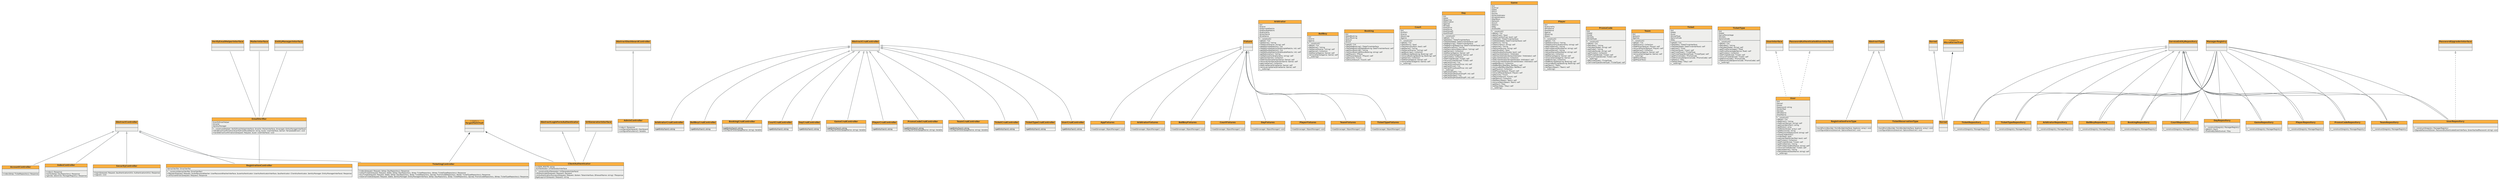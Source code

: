 digraph "4577fdc308c2d114afe577deb0dc8a15af05eba5" {
splines = true;
overlap = false;
mindist = 0.6;
"App\Controller\AccountController" [label=<<TABLE CELLSPACING="0" BORDER="0" ALIGN="LEFT"><TR><TD BORDER="1" ALIGN="CENTER" BGCOLOR="#fcaf3e"><B><FONT COLOR="#2e3436" FACE="Helvetica" POINT-SIZE="12">AccountController</FONT></B></TD></TR><TR><TD BORDER="1" ALIGN="LEFT" BGCOLOR="#eeeeec">&nbsp;</TD></TR><TR><TD BORDER="1" ALIGN="LEFT" BGCOLOR="#eeeeec"><FONT COLOR="#2e3436" FACE="Helvetica" POINT-SIZE="10">+index($trep: TicketRepository): Response</FONT><BR ALIGN="LEFT"/></TD></TR></TABLE>> shape=plaintext color="#2e3436"]
"Symfony\Bundle\FrameworkBundle\Controller\AbstractController" -> "App\Controller\AccountController" [dir=back arrowtail=empty style=solid color="#2e3436"]
"App\Controller\Admin\AdminController" [label=<<TABLE CELLSPACING="0" BORDER="0" ALIGN="LEFT"><TR><TD BORDER="1" ALIGN="CENTER" BGCOLOR="#fcaf3e"><B><FONT COLOR="#2e3436" FACE="Helvetica" POINT-SIZE="12">AdminController</FONT></B></TD></TR><TR><TD BORDER="1" ALIGN="LEFT" BGCOLOR="#eeeeec">&nbsp;</TD></TR><TR><TD BORDER="1" ALIGN="LEFT" BGCOLOR="#eeeeec"><FONT COLOR="#2e3436" FACE="Helvetica" POINT-SIZE="10">+index(): Response</FONT><BR ALIGN="LEFT"/><FONT COLOR="#2e3436" FACE="Helvetica" POINT-SIZE="10">+configureDashboard(): Dashboard</FONT><BR ALIGN="LEFT"/><FONT COLOR="#2e3436" FACE="Helvetica" POINT-SIZE="10">+configureMenuItems(): iterable</FONT><BR ALIGN="LEFT"/></TD></TR></TABLE>> shape=plaintext color="#2e3436"]
"EasyCorp\Bundle\EasyAdminBundle\Controller\AbstractDashboardController" -> "App\Controller\Admin\AdminController" [dir=back arrowtail=empty style=solid color="#2e3436"]
"App\Controller\Admin\ArbitratorCrudController" [label=<<TABLE CELLSPACING="0" BORDER="0" ALIGN="LEFT"><TR><TD BORDER="1" ALIGN="CENTER" BGCOLOR="#fcaf3e"><B><FONT COLOR="#2e3436" FACE="Helvetica" POINT-SIZE="12">ArbitratorCrudController</FONT></B></TD></TR><TR><TD BORDER="1" ALIGN="LEFT" BGCOLOR="#eeeeec">&nbsp;</TD></TR><TR><TD BORDER="1" ALIGN="LEFT" BGCOLOR="#eeeeec"><FONT COLOR="#2e3436" FACE="Helvetica" POINT-SIZE="10"><U>+getEntityFqcn(): string</U></FONT><BR ALIGN="LEFT"/></TD></TR></TABLE>> shape=plaintext color="#2e3436"]
"EasyCorp\Bundle\EasyAdminBundle\Controller\AbstractCrudController" -> "App\Controller\Admin\ArbitratorCrudController" [dir=back arrowtail=empty style=solid color="#2e3436"]
"App\Controller\Admin\BallBoyCrudController" [label=<<TABLE CELLSPACING="0" BORDER="0" ALIGN="LEFT"><TR><TD BORDER="1" ALIGN="CENTER" BGCOLOR="#fcaf3e"><B><FONT COLOR="#2e3436" FACE="Helvetica" POINT-SIZE="12">BallBoyCrudController</FONT></B></TD></TR><TR><TD BORDER="1" ALIGN="LEFT" BGCOLOR="#eeeeec">&nbsp;</TD></TR><TR><TD BORDER="1" ALIGN="LEFT" BGCOLOR="#eeeeec"><FONT COLOR="#2e3436" FACE="Helvetica" POINT-SIZE="10"><U>+getEntityFqcn(): string</U></FONT><BR ALIGN="LEFT"/></TD></TR></TABLE>> shape=plaintext color="#2e3436"]
"EasyCorp\Bundle\EasyAdminBundle\Controller\AbstractCrudController" -> "App\Controller\Admin\BallBoyCrudController" [dir=back arrowtail=empty style=solid color="#2e3436"]
"App\Controller\Admin\BookingCrudController" [label=<<TABLE CELLSPACING="0" BORDER="0" ALIGN="LEFT"><TR><TD BORDER="1" ALIGN="CENTER" BGCOLOR="#fcaf3e"><B><FONT COLOR="#2e3436" FACE="Helvetica" POINT-SIZE="12">BookingCrudController</FONT></B></TD></TR><TR><TD BORDER="1" ALIGN="LEFT" BGCOLOR="#eeeeec">&nbsp;</TD></TR><TR><TD BORDER="1" ALIGN="LEFT" BGCOLOR="#eeeeec"><FONT COLOR="#2e3436" FACE="Helvetica" POINT-SIZE="10"><U>+getEntityFqcn(): string</U></FONT><BR ALIGN="LEFT"/><FONT COLOR="#2e3436" FACE="Helvetica" POINT-SIZE="10">+configureFields($pageName: string): iterable</FONT><BR ALIGN="LEFT"/></TD></TR></TABLE>> shape=plaintext color="#2e3436"]
"EasyCorp\Bundle\EasyAdminBundle\Controller\AbstractCrudController" -> "App\Controller\Admin\BookingCrudController" [dir=back arrowtail=empty style=solid color="#2e3436"]
"App\Controller\Admin\CourtCrudController" [label=<<TABLE CELLSPACING="0" BORDER="0" ALIGN="LEFT"><TR><TD BORDER="1" ALIGN="CENTER" BGCOLOR="#fcaf3e"><B><FONT COLOR="#2e3436" FACE="Helvetica" POINT-SIZE="12">CourtCrudController</FONT></B></TD></TR><TR><TD BORDER="1" ALIGN="LEFT" BGCOLOR="#eeeeec">&nbsp;</TD></TR><TR><TD BORDER="1" ALIGN="LEFT" BGCOLOR="#eeeeec"><FONT COLOR="#2e3436" FACE="Helvetica" POINT-SIZE="10"><U>+getEntityFqcn(): string</U></FONT><BR ALIGN="LEFT"/></TD></TR></TABLE>> shape=plaintext color="#2e3436"]
"EasyCorp\Bundle\EasyAdminBundle\Controller\AbstractCrudController" -> "App\Controller\Admin\CourtCrudController" [dir=back arrowtail=empty style=solid color="#2e3436"]
"App\Controller\Admin\DayCrudController" [label=<<TABLE CELLSPACING="0" BORDER="0" ALIGN="LEFT"><TR><TD BORDER="1" ALIGN="CENTER" BGCOLOR="#fcaf3e"><B><FONT COLOR="#2e3436" FACE="Helvetica" POINT-SIZE="12">DayCrudController</FONT></B></TD></TR><TR><TD BORDER="1" ALIGN="LEFT" BGCOLOR="#eeeeec">&nbsp;</TD></TR><TR><TD BORDER="1" ALIGN="LEFT" BGCOLOR="#eeeeec"><FONT COLOR="#2e3436" FACE="Helvetica" POINT-SIZE="10"><U>+getEntityFqcn(): string</U></FONT><BR ALIGN="LEFT"/></TD></TR></TABLE>> shape=plaintext color="#2e3436"]
"EasyCorp\Bundle\EasyAdminBundle\Controller\AbstractCrudController" -> "App\Controller\Admin\DayCrudController" [dir=back arrowtail=empty style=solid color="#2e3436"]
"App\Controller\Admin\GameCrudController" [label=<<TABLE CELLSPACING="0" BORDER="0" ALIGN="LEFT"><TR><TD BORDER="1" ALIGN="CENTER" BGCOLOR="#fcaf3e"><B><FONT COLOR="#2e3436" FACE="Helvetica" POINT-SIZE="12">GameCrudController</FONT></B></TD></TR><TR><TD BORDER="1" ALIGN="LEFT" BGCOLOR="#eeeeec">&nbsp;</TD></TR><TR><TD BORDER="1" ALIGN="LEFT" BGCOLOR="#eeeeec"><FONT COLOR="#2e3436" FACE="Helvetica" POINT-SIZE="10"><U>+getEntityFqcn(): string</U></FONT><BR ALIGN="LEFT"/><FONT COLOR="#2e3436" FACE="Helvetica" POINT-SIZE="10">+configureFields($pageName: string): iterable</FONT><BR ALIGN="LEFT"/></TD></TR></TABLE>> shape=plaintext color="#2e3436"]
"EasyCorp\Bundle\EasyAdminBundle\Controller\AbstractCrudController" -> "App\Controller\Admin\GameCrudController" [dir=back arrowtail=empty style=solid color="#2e3436"]
"App\Controller\Admin\PlayerCrudController" [label=<<TABLE CELLSPACING="0" BORDER="0" ALIGN="LEFT"><TR><TD BORDER="1" ALIGN="CENTER" BGCOLOR="#fcaf3e"><B><FONT COLOR="#2e3436" FACE="Helvetica" POINT-SIZE="12">PlayerCrudController</FONT></B></TD></TR><TR><TD BORDER="1" ALIGN="LEFT" BGCOLOR="#eeeeec">&nbsp;</TD></TR><TR><TD BORDER="1" ALIGN="LEFT" BGCOLOR="#eeeeec"><FONT COLOR="#2e3436" FACE="Helvetica" POINT-SIZE="10"><U>+getEntityFqcn(): string</U></FONT><BR ALIGN="LEFT"/></TD></TR></TABLE>> shape=plaintext color="#2e3436"]
"EasyCorp\Bundle\EasyAdminBundle\Controller\AbstractCrudController" -> "App\Controller\Admin\PlayerCrudController" [dir=back arrowtail=empty style=solid color="#2e3436"]
"App\Controller\Admin\PromoCodeCrudController" [label=<<TABLE CELLSPACING="0" BORDER="0" ALIGN="LEFT"><TR><TD BORDER="1" ALIGN="CENTER" BGCOLOR="#fcaf3e"><B><FONT COLOR="#2e3436" FACE="Helvetica" POINT-SIZE="12">PromoCodeCrudController</FONT></B></TD></TR><TR><TD BORDER="1" ALIGN="LEFT" BGCOLOR="#eeeeec">&nbsp;</TD></TR><TR><TD BORDER="1" ALIGN="LEFT" BGCOLOR="#eeeeec"><FONT COLOR="#2e3436" FACE="Helvetica" POINT-SIZE="10"><U>+getEntityFqcn(): string</U></FONT><BR ALIGN="LEFT"/><FONT COLOR="#2e3436" FACE="Helvetica" POINT-SIZE="10">+configureFields($pageName: string): iterable</FONT><BR ALIGN="LEFT"/></TD></TR></TABLE>> shape=plaintext color="#2e3436"]
"EasyCorp\Bundle\EasyAdminBundle\Controller\AbstractCrudController" -> "App\Controller\Admin\PromoCodeCrudController" [dir=back arrowtail=empty style=solid color="#2e3436"]
"App\Controller\Admin\TeamCrudController" [label=<<TABLE CELLSPACING="0" BORDER="0" ALIGN="LEFT"><TR><TD BORDER="1" ALIGN="CENTER" BGCOLOR="#fcaf3e"><B><FONT COLOR="#2e3436" FACE="Helvetica" POINT-SIZE="12">TeamCrudController</FONT></B></TD></TR><TR><TD BORDER="1" ALIGN="LEFT" BGCOLOR="#eeeeec">&nbsp;</TD></TR><TR><TD BORDER="1" ALIGN="LEFT" BGCOLOR="#eeeeec"><FONT COLOR="#2e3436" FACE="Helvetica" POINT-SIZE="10"><U>+getEntityFqcn(): string</U></FONT><BR ALIGN="LEFT"/><FONT COLOR="#2e3436" FACE="Helvetica" POINT-SIZE="10">+configureFields($pageName: string): iterable</FONT><BR ALIGN="LEFT"/></TD></TR></TABLE>> shape=plaintext color="#2e3436"]
"EasyCorp\Bundle\EasyAdminBundle\Controller\AbstractCrudController" -> "App\Controller\Admin\TeamCrudController" [dir=back arrowtail=empty style=solid color="#2e3436"]
"App\Controller\Admin\TicketCrudController" [label=<<TABLE CELLSPACING="0" BORDER="0" ALIGN="LEFT"><TR><TD BORDER="1" ALIGN="CENTER" BGCOLOR="#fcaf3e"><B><FONT COLOR="#2e3436" FACE="Helvetica" POINT-SIZE="12">TicketCrudController</FONT></B></TD></TR><TR><TD BORDER="1" ALIGN="LEFT" BGCOLOR="#eeeeec">&nbsp;</TD></TR><TR><TD BORDER="1" ALIGN="LEFT" BGCOLOR="#eeeeec"><FONT COLOR="#2e3436" FACE="Helvetica" POINT-SIZE="10"><U>+getEntityFqcn(): string</U></FONT><BR ALIGN="LEFT"/></TD></TR></TABLE>> shape=plaintext color="#2e3436"]
"EasyCorp\Bundle\EasyAdminBundle\Controller\AbstractCrudController" -> "App\Controller\Admin\TicketCrudController" [dir=back arrowtail=empty style=solid color="#2e3436"]
"App\Controller\Admin\TicketTypeCrudController" [label=<<TABLE CELLSPACING="0" BORDER="0" ALIGN="LEFT"><TR><TD BORDER="1" ALIGN="CENTER" BGCOLOR="#fcaf3e"><B><FONT COLOR="#2e3436" FACE="Helvetica" POINT-SIZE="12">TicketTypeCrudController</FONT></B></TD></TR><TR><TD BORDER="1" ALIGN="LEFT" BGCOLOR="#eeeeec">&nbsp;</TD></TR><TR><TD BORDER="1" ALIGN="LEFT" BGCOLOR="#eeeeec"><FONT COLOR="#2e3436" FACE="Helvetica" POINT-SIZE="10"><U>+getEntityFqcn(): string</U></FONT><BR ALIGN="LEFT"/></TD></TR></TABLE>> shape=plaintext color="#2e3436"]
"EasyCorp\Bundle\EasyAdminBundle\Controller\AbstractCrudController" -> "App\Controller\Admin\TicketTypeCrudController" [dir=back arrowtail=empty style=solid color="#2e3436"]
"App\Controller\Admin\UserCrudController" [label=<<TABLE CELLSPACING="0" BORDER="0" ALIGN="LEFT"><TR><TD BORDER="1" ALIGN="CENTER" BGCOLOR="#fcaf3e"><B><FONT COLOR="#2e3436" FACE="Helvetica" POINT-SIZE="12">UserCrudController</FONT></B></TD></TR><TR><TD BORDER="1" ALIGN="LEFT" BGCOLOR="#eeeeec">&nbsp;</TD></TR><TR><TD BORDER="1" ALIGN="LEFT" BGCOLOR="#eeeeec"><FONT COLOR="#2e3436" FACE="Helvetica" POINT-SIZE="10"><U>+getEntityFqcn(): string</U></FONT><BR ALIGN="LEFT"/></TD></TR></TABLE>> shape=plaintext color="#2e3436"]
"EasyCorp\Bundle\EasyAdminBundle\Controller\AbstractCrudController" -> "App\Controller\Admin\UserCrudController" [dir=back arrowtail=empty style=solid color="#2e3436"]
"App\Controller\IndexController" [label=<<TABLE CELLSPACING="0" BORDER="0" ALIGN="LEFT"><TR><TD BORDER="1" ALIGN="CENTER" BGCOLOR="#fcaf3e"><B><FONT COLOR="#2e3436" FACE="Helvetica" POINT-SIZE="12">IndexController</FONT></B></TD></TR><TR><TD BORDER="1" ALIGN="LEFT" BGCOLOR="#eeeeec">&nbsp;</TD></TR><TR><TD BORDER="1" ALIGN="LEFT" BGCOLOR="#eeeeec"><FONT COLOR="#2e3436" FACE="Helvetica" POINT-SIZE="10">+index(): Response</FONT><BR ALIGN="LEFT"/><FONT COLOR="#2e3436" FACE="Helvetica" POINT-SIZE="10">+tarifs($drep: DayRepository): Response</FONT><BR ALIGN="LEFT"/><FONT COLOR="#2e3436" FACE="Helvetica" POINT-SIZE="10">+gen($e, $doctrine: ManagerRegistry): Response</FONT><BR ALIGN="LEFT"/></TD></TR></TABLE>> shape=plaintext color="#2e3436"]
"Symfony\Bundle\FrameworkBundle\Controller\AbstractController" -> "App\Controller\IndexController" [dir=back arrowtail=empty style=solid color="#2e3436"]
"App\Security\EmailVerifier" -> "App\Controller\RegistrationController" [dir=back arrowtail=none style=solid color="#2e3436"]
"App\Controller\RegistrationController" [label=<<TABLE CELLSPACING="0" BORDER="0" ALIGN="LEFT"><TR><TD BORDER="1" ALIGN="CENTER" BGCOLOR="#fcaf3e"><B><FONT COLOR="#2e3436" FACE="Helvetica" POINT-SIZE="12">RegistrationController</FONT></B></TD></TR><TR><TD BORDER="1" ALIGN="LEFT" BGCOLOR="#eeeeec"><FONT COLOR="#2e3436" FACE="Helvetica" POINT-SIZE="10">-$emailVerifier: EmailVerifier</FONT><BR ALIGN="LEFT"/></TD></TR><TR><TD BORDER="1" ALIGN="LEFT" BGCOLOR="#eeeeec"><FONT COLOR="#2e3436" FACE="Helvetica" POINT-SIZE="10">+__construct($emailVerifier: EmailVerifier)</FONT><BR ALIGN="LEFT"/><FONT COLOR="#2e3436" FACE="Helvetica" POINT-SIZE="10">+register($request: Request, $userPasswordHasher: UserPasswordHasherInterface, $userAuthenticator: UserAuthenticatorInterface, $authenticator: ClientAuthenticator, $entityManager: EntityManagerInterface): Response</FONT><BR ALIGN="LEFT"/><FONT COLOR="#2e3436" FACE="Helvetica" POINT-SIZE="10">+verifyUserEmail($request: Request): Response</FONT><BR ALIGN="LEFT"/></TD></TR></TABLE>> shape=plaintext color="#2e3436"]
"Symfony\Bundle\FrameworkBundle\Controller\AbstractController" -> "App\Controller\RegistrationController" [dir=back arrowtail=empty style=solid color="#2e3436"]
"App\Controller\SecurityController" [label=<<TABLE CELLSPACING="0" BORDER="0" ALIGN="LEFT"><TR><TD BORDER="1" ALIGN="CENTER" BGCOLOR="#fcaf3e"><B><FONT COLOR="#2e3436" FACE="Helvetica" POINT-SIZE="12">SecurityController</FONT></B></TD></TR><TR><TD BORDER="1" ALIGN="LEFT" BGCOLOR="#eeeeec">&nbsp;</TD></TR><TR><TD BORDER="1" ALIGN="LEFT" BGCOLOR="#eeeeec"><FONT COLOR="#2e3436" FACE="Helvetica" POINT-SIZE="10">+login($request: Request, $authenticationUtils: AuthenticationUtils): Response</FONT><BR ALIGN="LEFT"/><FONT COLOR="#2e3436" FACE="Helvetica" POINT-SIZE="10">+logout(): void</FONT><BR ALIGN="LEFT"/></TD></TR></TABLE>> shape=plaintext color="#2e3436"]
"Symfony\Bundle\FrameworkBundle\Controller\AbstractController" -> "App\Controller\SecurityController" [dir=back arrowtail=empty style=solid color="#2e3436"]
"App\Controller\TicketingController" [label=<<TABLE CELLSPACING="0" BORDER="0" ALIGN="LEFT"><TR><TD BORDER="1" ALIGN="CENTER" BGCOLOR="#fcaf3e"><B><FONT COLOR="#2e3436" FACE="Helvetica" POINT-SIZE="12">TicketingController</FONT></B></TD></TR><TR><TD BORDER="1" ALIGN="LEFT" BGCOLOR="#eeeeec">&nbsp;</TD></TR><TR><TD BORDER="1" ALIGN="LEFT" BGCOLOR="#eeeeec"><FONT COLOR="#2e3436" FACE="Helvetica" POINT-SIZE="10">+index($request: Request, $drep: DayRepository): Response</FONT><BR ALIGN="LEFT"/><FONT COLOR="#2e3436" FACE="Helvetica" POINT-SIZE="10">+selectTicket($request: Request, $date, $drep: DayRepository, $trep: TicketRepository, $ttrep: TicketTypeRepository): Response</FONT><BR ALIGN="LEFT"/><FONT COLOR="#2e3436" FACE="Helvetica" POINT-SIZE="10">+buyTicket($request: Request, $date, $drep: DayRepository, $trep: TicketRepository, $pcrep: PromoCodeRepository, $ttrep: TicketTypeRepository): Response</FONT><BR ALIGN="LEFT"/><FONT COLOR="#2e3436" FACE="Helvetica" POINT-SIZE="10">+reserveTicket($request: Request, $date, $entityManager: EntityManagerInterface, $drep: DayRepository, $trep: TicketRepository, $pcrep: PromoCodeRepository, $ttrep: TicketTypeRepository): Response</FONT><BR ALIGN="LEFT"/></TD></TR></TABLE>> shape=plaintext color="#2e3436"]
"Symfony\Bundle\FrameworkBundle\Controller\AbstractController" -> "App\Controller\TicketingController" [dir=back arrowtail=empty style=solid color="#2e3436"]
"Symfony\Component\Security\Http\Util\TargetPathTrait" -> "App\Controller\TicketingController" [dir=back arrowtail=normal style=solid color="#2e3436"]
"App\DataFixtures\AppFixtures" [label=<<TABLE CELLSPACING="0" BORDER="0" ALIGN="LEFT"><TR><TD BORDER="1" ALIGN="CENTER" BGCOLOR="#fcaf3e"><B><FONT COLOR="#2e3436" FACE="Helvetica" POINT-SIZE="12">AppFixtures</FONT></B></TD></TR><TR><TD BORDER="1" ALIGN="LEFT" BGCOLOR="#eeeeec">&nbsp;</TD></TR><TR><TD BORDER="1" ALIGN="LEFT" BGCOLOR="#eeeeec"><FONT COLOR="#2e3436" FACE="Helvetica" POINT-SIZE="10">+load($manager: ObjectManager): void</FONT><BR ALIGN="LEFT"/></TD></TR></TABLE>> shape=plaintext color="#2e3436"]
"Doctrine\Bundle\FixturesBundle\Fixture" -> "App\DataFixtures\AppFixtures" [dir=back arrowtail=empty style=solid color="#2e3436"]
"App\DataFixtures\ArbitratorFixtures" [label=<<TABLE CELLSPACING="0" BORDER="0" ALIGN="LEFT"><TR><TD BORDER="1" ALIGN="CENTER" BGCOLOR="#fcaf3e"><B><FONT COLOR="#2e3436" FACE="Helvetica" POINT-SIZE="12">ArbitratorFixtures</FONT></B></TD></TR><TR><TD BORDER="1" ALIGN="LEFT" BGCOLOR="#eeeeec">&nbsp;</TD></TR><TR><TD BORDER="1" ALIGN="LEFT" BGCOLOR="#eeeeec"><FONT COLOR="#2e3436" FACE="Helvetica" POINT-SIZE="10">+load($manager: ObjectManager): void</FONT><BR ALIGN="LEFT"/></TD></TR></TABLE>> shape=plaintext color="#2e3436"]
"Doctrine\Bundle\FixturesBundle\Fixture" -> "App\DataFixtures\ArbitratorFixtures" [dir=back arrowtail=empty style=solid color="#2e3436"]
"App\DataFixtures\BallBoyFixtures" [label=<<TABLE CELLSPACING="0" BORDER="0" ALIGN="LEFT"><TR><TD BORDER="1" ALIGN="CENTER" BGCOLOR="#fcaf3e"><B><FONT COLOR="#2e3436" FACE="Helvetica" POINT-SIZE="12">BallBoyFixtures</FONT></B></TD></TR><TR><TD BORDER="1" ALIGN="LEFT" BGCOLOR="#eeeeec">&nbsp;</TD></TR><TR><TD BORDER="1" ALIGN="LEFT" BGCOLOR="#eeeeec"><FONT COLOR="#2e3436" FACE="Helvetica" POINT-SIZE="10">+load($manager: ObjectManager): void</FONT><BR ALIGN="LEFT"/></TD></TR></TABLE>> shape=plaintext color="#2e3436"]
"Doctrine\Bundle\FixturesBundle\Fixture" -> "App\DataFixtures\BallBoyFixtures" [dir=back arrowtail=empty style=solid color="#2e3436"]
"App\DataFixtures\CourtFixtures" [label=<<TABLE CELLSPACING="0" BORDER="0" ALIGN="LEFT"><TR><TD BORDER="1" ALIGN="CENTER" BGCOLOR="#fcaf3e"><B><FONT COLOR="#2e3436" FACE="Helvetica" POINT-SIZE="12">CourtFixtures</FONT></B></TD></TR><TR><TD BORDER="1" ALIGN="LEFT" BGCOLOR="#eeeeec">&nbsp;</TD></TR><TR><TD BORDER="1" ALIGN="LEFT" BGCOLOR="#eeeeec"><FONT COLOR="#2e3436" FACE="Helvetica" POINT-SIZE="10">+load($manager: ObjectManager): void</FONT><BR ALIGN="LEFT"/></TD></TR></TABLE>> shape=plaintext color="#2e3436"]
"Doctrine\Bundle\FixturesBundle\Fixture" -> "App\DataFixtures\CourtFixtures" [dir=back arrowtail=empty style=solid color="#2e3436"]
"App\DataFixtures\DayFixtures" [label=<<TABLE CELLSPACING="0" BORDER="0" ALIGN="LEFT"><TR><TD BORDER="1" ALIGN="CENTER" BGCOLOR="#fcaf3e"><B><FONT COLOR="#2e3436" FACE="Helvetica" POINT-SIZE="12">DayFixtures</FONT></B></TD></TR><TR><TD BORDER="1" ALIGN="LEFT" BGCOLOR="#eeeeec">&nbsp;</TD></TR><TR><TD BORDER="1" ALIGN="LEFT" BGCOLOR="#eeeeec"><FONT COLOR="#2e3436" FACE="Helvetica" POINT-SIZE="10">+load($manager: ObjectManager): void</FONT><BR ALIGN="LEFT"/></TD></TR></TABLE>> shape=plaintext color="#2e3436"]
"Doctrine\Bundle\FixturesBundle\Fixture" -> "App\DataFixtures\DayFixtures" [dir=back arrowtail=empty style=solid color="#2e3436"]
"App\DataFixtures\PlayerFixtures" [label=<<TABLE CELLSPACING="0" BORDER="0" ALIGN="LEFT"><TR><TD BORDER="1" ALIGN="CENTER" BGCOLOR="#fcaf3e"><B><FONT COLOR="#2e3436" FACE="Helvetica" POINT-SIZE="12">PlayerFixtures</FONT></B></TD></TR><TR><TD BORDER="1" ALIGN="LEFT" BGCOLOR="#eeeeec">&nbsp;</TD></TR><TR><TD BORDER="1" ALIGN="LEFT" BGCOLOR="#eeeeec"><FONT COLOR="#2e3436" FACE="Helvetica" POINT-SIZE="10">+load($manager: ObjectManager): void</FONT><BR ALIGN="LEFT"/></TD></TR></TABLE>> shape=plaintext color="#2e3436"]
"Doctrine\Bundle\FixturesBundle\Fixture" -> "App\DataFixtures\PlayerFixtures" [dir=back arrowtail=empty style=solid color="#2e3436"]
"App\DataFixtures\TeamFIxtures" [label=<<TABLE CELLSPACING="0" BORDER="0" ALIGN="LEFT"><TR><TD BORDER="1" ALIGN="CENTER" BGCOLOR="#fcaf3e"><B><FONT COLOR="#2e3436" FACE="Helvetica" POINT-SIZE="12">TeamFIxtures</FONT></B></TD></TR><TR><TD BORDER="1" ALIGN="LEFT" BGCOLOR="#eeeeec">&nbsp;</TD></TR><TR><TD BORDER="1" ALIGN="LEFT" BGCOLOR="#eeeeec"><FONT COLOR="#2e3436" FACE="Helvetica" POINT-SIZE="10">+load($manager: ObjectManager): void</FONT><BR ALIGN="LEFT"/></TD></TR></TABLE>> shape=plaintext color="#2e3436"]
"Doctrine\Bundle\FixturesBundle\Fixture" -> "App\DataFixtures\TeamFIxtures" [dir=back arrowtail=empty style=solid color="#2e3436"]
"App\DataFixtures\TicketTypeFixtures" [label=<<TABLE CELLSPACING="0" BORDER="0" ALIGN="LEFT"><TR><TD BORDER="1" ALIGN="CENTER" BGCOLOR="#fcaf3e"><B><FONT COLOR="#2e3436" FACE="Helvetica" POINT-SIZE="12">TicketTypeFixtures</FONT></B></TD></TR><TR><TD BORDER="1" ALIGN="LEFT" BGCOLOR="#eeeeec">&nbsp;</TD></TR><TR><TD BORDER="1" ALIGN="LEFT" BGCOLOR="#eeeeec"><FONT COLOR="#2e3436" FACE="Helvetica" POINT-SIZE="10">+load($manager: ObjectManager): void</FONT><BR ALIGN="LEFT"/></TD></TR></TABLE>> shape=plaintext color="#2e3436"]
"Doctrine\Bundle\FixturesBundle\Fixture" -> "App\DataFixtures\TicketTypeFixtures" [dir=back arrowtail=empty style=solid color="#2e3436"]
"App\Entity\Arbitrator" [label=<<TABLE CELLSPACING="0" BORDER="0" ALIGN="LEFT"><TR><TD BORDER="1" ALIGN="CENTER" BGCOLOR="#fcaf3e"><B><FONT COLOR="#2e3436" FACE="Helvetica" POINT-SIZE="12">Arbitrator</FONT></B></TD></TR><TR><TD BORDER="1" ALIGN="LEFT" BGCOLOR="#eeeeec"><FONT COLOR="#2e3436" FACE="Helvetica" POINT-SIZE="10">-$id</FONT><BR ALIGN="LEFT"/><FONT COLOR="#2e3436" FACE="Helvetica" POINT-SIZE="10">-$name</FONT><BR ALIGN="LEFT"/><FONT COLOR="#2e3436" FACE="Helvetica" POINT-SIZE="10">-$nbSimpleMatchs</FONT><BR ALIGN="LEFT"/><FONT COLOR="#2e3436" FACE="Helvetica" POINT-SIZE="10">-$nbDoubleMatchs</FONT><BR ALIGN="LEFT"/><FONT COLOR="#2e3436" FACE="Helvetica" POINT-SIZE="10">-$nationality</FONT><BR ALIGN="LEFT"/><FONT COLOR="#2e3436" FACE="Helvetica" POINT-SIZE="10">-$chairGame</FONT><BR ALIGN="LEFT"/><FONT COLOR="#2e3436" FACE="Helvetica" POINT-SIZE="10">-$lineGame</FONT><BR ALIGN="LEFT"/></TD></TR><TR><TD BORDER="1" ALIGN="LEFT" BGCOLOR="#eeeeec"><FONT COLOR="#2e3436" FACE="Helvetica" POINT-SIZE="10">+__construct()</FONT><BR ALIGN="LEFT"/><FONT COLOR="#2e3436" FACE="Helvetica" POINT-SIZE="10">+getId(): ?int</FONT><BR ALIGN="LEFT"/><FONT COLOR="#2e3436" FACE="Helvetica" POINT-SIZE="10">+getName(): ?string</FONT><BR ALIGN="LEFT"/><FONT COLOR="#2e3436" FACE="Helvetica" POINT-SIZE="10">+setName($name: string): self</FONT><BR ALIGN="LEFT"/><FONT COLOR="#2e3436" FACE="Helvetica" POINT-SIZE="10">+getNbSimpleMatchs(): ?int</FONT><BR ALIGN="LEFT"/><FONT COLOR="#2e3436" FACE="Helvetica" POINT-SIZE="10">+setNbSimpleMatchs($nbSimpleMatchs: int): self</FONT><BR ALIGN="LEFT"/><FONT COLOR="#2e3436" FACE="Helvetica" POINT-SIZE="10">+getNbDoubleMatchs(): ?int</FONT><BR ALIGN="LEFT"/><FONT COLOR="#2e3436" FACE="Helvetica" POINT-SIZE="10">+setNbDoubleMatchs($nbDoubleMatchs: int): self</FONT><BR ALIGN="LEFT"/><FONT COLOR="#2e3436" FACE="Helvetica" POINT-SIZE="10">+getNationality(): ?string</FONT><BR ALIGN="LEFT"/><FONT COLOR="#2e3436" FACE="Helvetica" POINT-SIZE="10">+setNationality($nationality: string): self</FONT><BR ALIGN="LEFT"/><FONT COLOR="#2e3436" FACE="Helvetica" POINT-SIZE="10">+getChairGame(): Collection</FONT><BR ALIGN="LEFT"/><FONT COLOR="#2e3436" FACE="Helvetica" POINT-SIZE="10">+addChairGame($chairGame: Game): self</FONT><BR ALIGN="LEFT"/><FONT COLOR="#2e3436" FACE="Helvetica" POINT-SIZE="10">+removeChairGame($chairGame: Game): self</FONT><BR ALIGN="LEFT"/><FONT COLOR="#2e3436" FACE="Helvetica" POINT-SIZE="10">+getLineGame(): Collection</FONT><BR ALIGN="LEFT"/><FONT COLOR="#2e3436" FACE="Helvetica" POINT-SIZE="10">+addLineGame($lineGame: Game): self</FONT><BR ALIGN="LEFT"/><FONT COLOR="#2e3436" FACE="Helvetica" POINT-SIZE="10">+removeLineGame($lineGame: Game): self</FONT><BR ALIGN="LEFT"/><FONT COLOR="#2e3436" FACE="Helvetica" POINT-SIZE="10">+__toString()</FONT><BR ALIGN="LEFT"/></TD></TR></TABLE>> shape=plaintext color="#2e3436"]
"App\Entity\BallBoy" [label=<<TABLE CELLSPACING="0" BORDER="0" ALIGN="LEFT"><TR><TD BORDER="1" ALIGN="CENTER" BGCOLOR="#fcaf3e"><B><FONT COLOR="#2e3436" FACE="Helvetica" POINT-SIZE="12">BallBoy</FONT></B></TD></TR><TR><TD BORDER="1" ALIGN="LEFT" BGCOLOR="#eeeeec"><FONT COLOR="#2e3436" FACE="Helvetica" POINT-SIZE="10">-$id</FONT><BR ALIGN="LEFT"/><FONT COLOR="#2e3436" FACE="Helvetica" POINT-SIZE="10">-$name</FONT><BR ALIGN="LEFT"/><FONT COLOR="#2e3436" FACE="Helvetica" POINT-SIZE="10">-$game</FONT><BR ALIGN="LEFT"/></TD></TR><TR><TD BORDER="1" ALIGN="LEFT" BGCOLOR="#eeeeec"><FONT COLOR="#2e3436" FACE="Helvetica" POINT-SIZE="10">+__construct()</FONT><BR ALIGN="LEFT"/><FONT COLOR="#2e3436" FACE="Helvetica" POINT-SIZE="10">+getId(): ?int</FONT><BR ALIGN="LEFT"/><FONT COLOR="#2e3436" FACE="Helvetica" POINT-SIZE="10">+getName(): ?string</FONT><BR ALIGN="LEFT"/><FONT COLOR="#2e3436" FACE="Helvetica" POINT-SIZE="10">+setName($name: ?string): self</FONT><BR ALIGN="LEFT"/><FONT COLOR="#2e3436" FACE="Helvetica" POINT-SIZE="10">+getGame(): Collection</FONT><BR ALIGN="LEFT"/><FONT COLOR="#2e3436" FACE="Helvetica" POINT-SIZE="10">+addGame($game: Game): self</FONT><BR ALIGN="LEFT"/><FONT COLOR="#2e3436" FACE="Helvetica" POINT-SIZE="10">+removeGame($game: Game): self</FONT><BR ALIGN="LEFT"/><FONT COLOR="#2e3436" FACE="Helvetica" POINT-SIZE="10">+__toString()</FONT><BR ALIGN="LEFT"/></TD></TR></TABLE>> shape=plaintext color="#2e3436"]
"App\Entity\Booking" [label=<<TABLE CELLSPACING="0" BORDER="0" ALIGN="LEFT"><TR><TD BORDER="1" ALIGN="CENTER" BGCOLOR="#fcaf3e"><B><FONT COLOR="#2e3436" FACE="Helvetica" POINT-SIZE="12">Booking</FONT></B></TD></TR><TR><TD BORDER="1" ALIGN="LEFT" BGCOLOR="#eeeeec"><FONT COLOR="#2e3436" FACE="Helvetica" POINT-SIZE="10">-$id</FONT><BR ALIGN="LEFT"/><FONT COLOR="#2e3436" FACE="Helvetica" POINT-SIZE="10">-$dateBooking</FONT><BR ALIGN="LEFT"/><FONT COLOR="#2e3436" FACE="Helvetica" POINT-SIZE="10">-$hourBooking</FONT><BR ALIGN="LEFT"/><FONT COLOR="#2e3436" FACE="Helvetica" POINT-SIZE="10">-$player</FONT><BR ALIGN="LEFT"/><FONT COLOR="#2e3436" FACE="Helvetica" POINT-SIZE="10">-$court</FONT><BR ALIGN="LEFT"/></TD></TR><TR><TD BORDER="1" ALIGN="LEFT" BGCOLOR="#eeeeec"><FONT COLOR="#2e3436" FACE="Helvetica" POINT-SIZE="10">+getId(): ?int</FONT><BR ALIGN="LEFT"/><FONT COLOR="#2e3436" FACE="Helvetica" POINT-SIZE="10">+getDateBooking(): ?DateTimeInterface</FONT><BR ALIGN="LEFT"/><FONT COLOR="#2e3436" FACE="Helvetica" POINT-SIZE="10">+setDateBooking($dateBooking: DateTimeInterface): self</FONT><BR ALIGN="LEFT"/><FONT COLOR="#2e3436" FACE="Helvetica" POINT-SIZE="10">+getHourBooking(): ?string</FONT><BR ALIGN="LEFT"/><FONT COLOR="#2e3436" FACE="Helvetica" POINT-SIZE="10">+setHourBooking($hourBooking: string): self</FONT><BR ALIGN="LEFT"/><FONT COLOR="#2e3436" FACE="Helvetica" POINT-SIZE="10">+getPlayer(): ?Player</FONT><BR ALIGN="LEFT"/><FONT COLOR="#2e3436" FACE="Helvetica" POINT-SIZE="10">+setPlayer($player: ?Player): self</FONT><BR ALIGN="LEFT"/><FONT COLOR="#2e3436" FACE="Helvetica" POINT-SIZE="10">+getCourt(): ?Court</FONT><BR ALIGN="LEFT"/><FONT COLOR="#2e3436" FACE="Helvetica" POINT-SIZE="10">+setCourt($court: ?Court): self</FONT><BR ALIGN="LEFT"/></TD></TR></TABLE>> shape=plaintext color="#2e3436"]
"App\Entity\Court" [label=<<TABLE CELLSPACING="0" BORDER="0" ALIGN="LEFT"><TR><TD BORDER="1" ALIGN="CENTER" BGCOLOR="#fcaf3e"><B><FONT COLOR="#2e3436" FACE="Helvetica" POINT-SIZE="12">Court</FONT></B></TD></TR><TR><TD BORDER="1" ALIGN="LEFT" BGCOLOR="#eeeeec"><FONT COLOR="#2e3436" FACE="Helvetica" POINT-SIZE="10">-$id</FONT><BR ALIGN="LEFT"/><FONT COLOR="#2e3436" FACE="Helvetica" POINT-SIZE="10">-$isMain</FONT><BR ALIGN="LEFT"/><FONT COLOR="#2e3436" FACE="Helvetica" POINT-SIZE="10">-$name</FONT><BR ALIGN="LEFT"/><FONT COLOR="#2e3436" FACE="Helvetica" POINT-SIZE="10">-$bookings</FONT><BR ALIGN="LEFT"/><FONT COLOR="#2e3436" FACE="Helvetica" POINT-SIZE="10">-$game</FONT><BR ALIGN="LEFT"/></TD></TR><TR><TD BORDER="1" ALIGN="LEFT" BGCOLOR="#eeeeec"><FONT COLOR="#2e3436" FACE="Helvetica" POINT-SIZE="10">+__construct()</FONT><BR ALIGN="LEFT"/><FONT COLOR="#2e3436" FACE="Helvetica" POINT-SIZE="10">+getId(): ?int</FONT><BR ALIGN="LEFT"/><FONT COLOR="#2e3436" FACE="Helvetica" POINT-SIZE="10">+getIsMain(): ?bool</FONT><BR ALIGN="LEFT"/><FONT COLOR="#2e3436" FACE="Helvetica" POINT-SIZE="10">+setIsMain($isMain: bool): self</FONT><BR ALIGN="LEFT"/><FONT COLOR="#2e3436" FACE="Helvetica" POINT-SIZE="10">+getName(): ?string</FONT><BR ALIGN="LEFT"/><FONT COLOR="#2e3436" FACE="Helvetica" POINT-SIZE="10">+setName($name: ?string): self</FONT><BR ALIGN="LEFT"/><FONT COLOR="#2e3436" FACE="Helvetica" POINT-SIZE="10">+getBookings(): Collection</FONT><BR ALIGN="LEFT"/><FONT COLOR="#2e3436" FACE="Helvetica" POINT-SIZE="10">+addBooking($booking: Booking): self</FONT><BR ALIGN="LEFT"/><FONT COLOR="#2e3436" FACE="Helvetica" POINT-SIZE="10">+removeBooking($booking: Booking): self</FONT><BR ALIGN="LEFT"/><FONT COLOR="#2e3436" FACE="Helvetica" POINT-SIZE="10">+getGame(): Collection</FONT><BR ALIGN="LEFT"/><FONT COLOR="#2e3436" FACE="Helvetica" POINT-SIZE="10">+addGame($game: Game): self</FONT><BR ALIGN="LEFT"/><FONT COLOR="#2e3436" FACE="Helvetica" POINT-SIZE="10">+removeGame($game: Game): self</FONT><BR ALIGN="LEFT"/><FONT COLOR="#2e3436" FACE="Helvetica" POINT-SIZE="10">+__toString()</FONT><BR ALIGN="LEFT"/></TD></TR></TABLE>> shape=plaintext color="#2e3436"]
"App\Entity\Day" [label=<<TABLE CELLSPACING="0" BORDER="0" ALIGN="LEFT"><TR><TD BORDER="1" ALIGN="CENTER" BGCOLOR="#fcaf3e"><B><FONT COLOR="#2e3436" FACE="Helvetica" POINT-SIZE="12">Day</FONT></B></TD></TR><TR><TD BORDER="1" ALIGN="LEFT" BGCOLOR="#eeeeec"><FONT COLOR="#2e3436" FACE="Helvetica" POINT-SIZE="10">-$id</FONT><BR ALIGN="LEFT"/><FONT COLOR="#2e3436" FACE="Helvetica" POINT-SIZE="10">-$date</FONT><BR ALIGN="LEFT"/><FONT COLOR="#2e3436" FACE="Helvetica" POINT-SIZE="10">-$begining</FONT><BR ALIGN="LEFT"/><FONT COLOR="#2e3436" FACE="Helvetica" POINT-SIZE="10">-$description</FONT><BR ALIGN="LEFT"/><FONT COLOR="#2e3436" FACE="Helvetica" POINT-SIZE="10">-$games</FONT><BR ALIGN="LEFT"/><FONT COLOR="#2e3436" FACE="Helvetica" POINT-SIZE="10">-$tickets</FONT><BR ALIGN="LEFT"/><FONT COLOR="#2e3436" FACE="Helvetica" POINT-SIZE="10">-$cat1Price</FONT><BR ALIGN="LEFT"/><FONT COLOR="#2e3436" FACE="Helvetica" POINT-SIZE="10">-$cat2Price</FONT><BR ALIGN="LEFT"/><FONT COLOR="#2e3436" FACE="Helvetica" POINT-SIZE="10">-$cat1DispPl</FONT><BR ALIGN="LEFT"/><FONT COLOR="#2e3436" FACE="Helvetica" POINT-SIZE="10">-$cat2DispPl</FONT><BR ALIGN="LEFT"/></TD></TR><TR><TD BORDER="1" ALIGN="LEFT" BGCOLOR="#eeeeec"><FONT COLOR="#2e3436" FACE="Helvetica" POINT-SIZE="10">+__construct()</FONT><BR ALIGN="LEFT"/><FONT COLOR="#2e3436" FACE="Helvetica" POINT-SIZE="10">+getId(): ?int</FONT><BR ALIGN="LEFT"/><FONT COLOR="#2e3436" FACE="Helvetica" POINT-SIZE="10">+getDate(): ?DateTimeInterface</FONT><BR ALIGN="LEFT"/><FONT COLOR="#2e3436" FACE="Helvetica" POINT-SIZE="10">+setDate($date: DateTimeInterface): self</FONT><BR ALIGN="LEFT"/><FONT COLOR="#2e3436" FACE="Helvetica" POINT-SIZE="10">+getBegining(): ?DateTimeInterface</FONT><BR ALIGN="LEFT"/><FONT COLOR="#2e3436" FACE="Helvetica" POINT-SIZE="10">+setBegining($begining: DateTimeInterface): self</FONT><BR ALIGN="LEFT"/><FONT COLOR="#2e3436" FACE="Helvetica" POINT-SIZE="10">+getDescription(): ?string</FONT><BR ALIGN="LEFT"/><FONT COLOR="#2e3436" FACE="Helvetica" POINT-SIZE="10">+setDescription($description: ?string): self</FONT><BR ALIGN="LEFT"/><FONT COLOR="#2e3436" FACE="Helvetica" POINT-SIZE="10">+getGames(): Collection</FONT><BR ALIGN="LEFT"/><FONT COLOR="#2e3436" FACE="Helvetica" POINT-SIZE="10">+addGame($game: Game): self</FONT><BR ALIGN="LEFT"/><FONT COLOR="#2e3436" FACE="Helvetica" POINT-SIZE="10">+removeGame($game: Game): self</FONT><BR ALIGN="LEFT"/><FONT COLOR="#2e3436" FACE="Helvetica" POINT-SIZE="10">+getTickets(): Collection</FONT><BR ALIGN="LEFT"/><FONT COLOR="#2e3436" FACE="Helvetica" POINT-SIZE="10">+addTicket($ticket: Ticket): self</FONT><BR ALIGN="LEFT"/><FONT COLOR="#2e3436" FACE="Helvetica" POINT-SIZE="10">+removeTicket($ticket: Ticket): self</FONT><BR ALIGN="LEFT"/><FONT COLOR="#2e3436" FACE="Helvetica" POINT-SIZE="10">+getCat1Price(): ?int</FONT><BR ALIGN="LEFT"/><FONT COLOR="#2e3436" FACE="Helvetica" POINT-SIZE="10">+setCat1Price($cat1Price: int): self</FONT><BR ALIGN="LEFT"/><FONT COLOR="#2e3436" FACE="Helvetica" POINT-SIZE="10">+getCat2Price(): ?int</FONT><BR ALIGN="LEFT"/><FONT COLOR="#2e3436" FACE="Helvetica" POINT-SIZE="10">+setCat2Price($cat2Price: int): self</FONT><BR ALIGN="LEFT"/><FONT COLOR="#2e3436" FACE="Helvetica" POINT-SIZE="10">+__toString()</FONT><BR ALIGN="LEFT"/><FONT COLOR="#2e3436" FACE="Helvetica" POINT-SIZE="10">+getCat1DispPl(): ?int</FONT><BR ALIGN="LEFT"/><FONT COLOR="#2e3436" FACE="Helvetica" POINT-SIZE="10">+setCat1DispPl($cat1DispPl: int): self</FONT><BR ALIGN="LEFT"/><FONT COLOR="#2e3436" FACE="Helvetica" POINT-SIZE="10">+getCat2DispPl(): ?int</FONT><BR ALIGN="LEFT"/><FONT COLOR="#2e3436" FACE="Helvetica" POINT-SIZE="10">+setCat2DispPl($cat2DispPl: int): self</FONT><BR ALIGN="LEFT"/></TD></TR></TABLE>> shape=plaintext color="#2e3436"]
"App\Entity\Game" [label=<<TABLE CELLSPACING="0" BORDER="0" ALIGN="LEFT"><TR><TD BORDER="1" ALIGN="CENTER" BGCOLOR="#fcaf3e"><B><FONT COLOR="#2e3436" FACE="Helvetica" POINT-SIZE="12">Game</FONT></B></TD></TR><TR><TD BORDER="1" ALIGN="LEFT" BGCOLOR="#eeeeec"><FONT COLOR="#2e3436" FACE="Helvetica" POINT-SIZE="10">-$id</FONT><BR ALIGN="LEFT"/><FONT COLOR="#2e3436" FACE="Helvetica" POINT-SIZE="10">-$isFinal</FONT><BR ALIGN="LEFT"/><FONT COLOR="#2e3436" FACE="Helvetica" POINT-SIZE="10">-$date</FONT><BR ALIGN="LEFT"/><FONT COLOR="#2e3436" FACE="Helvetica" POINT-SIZE="10">-$hour</FONT><BR ALIGN="LEFT"/><FONT COLOR="#2e3436" FACE="Helvetica" POINT-SIZE="10">-$score</FONT><BR ALIGN="LEFT"/><FONT COLOR="#2e3436" FACE="Helvetica" POINT-SIZE="10">-$chairArbitrator</FONT><BR ALIGN="LEFT"/><FONT COLOR="#2e3436" FACE="Helvetica" POINT-SIZE="10">-$lineArbitrators</FONT><BR ALIGN="LEFT"/><FONT COLOR="#2e3436" FACE="Helvetica" POINT-SIZE="10">-$ballBoys</FONT><BR ALIGN="LEFT"/><FONT COLOR="#2e3436" FACE="Helvetica" POINT-SIZE="10">-$players</FONT><BR ALIGN="LEFT"/><FONT COLOR="#2e3436" FACE="Helvetica" POINT-SIZE="10">-$court</FONT><BR ALIGN="LEFT"/><FONT COLOR="#2e3436" FACE="Helvetica" POINT-SIZE="10">-$teams</FONT><BR ALIGN="LEFT"/><FONT COLOR="#2e3436" FACE="Helvetica" POINT-SIZE="10">-$day</FONT><BR ALIGN="LEFT"/><FONT COLOR="#2e3436" FACE="Helvetica" POINT-SIZE="10">-$isDouble</FONT><BR ALIGN="LEFT"/></TD></TR><TR><TD BORDER="1" ALIGN="LEFT" BGCOLOR="#eeeeec"><FONT COLOR="#2e3436" FACE="Helvetica" POINT-SIZE="10">+__construct()</FONT><BR ALIGN="LEFT"/><FONT COLOR="#2e3436" FACE="Helvetica" POINT-SIZE="10">+getId(): ?int</FONT><BR ALIGN="LEFT"/><FONT COLOR="#2e3436" FACE="Helvetica" POINT-SIZE="10">+getIsFinal(): ?bool</FONT><BR ALIGN="LEFT"/><FONT COLOR="#2e3436" FACE="Helvetica" POINT-SIZE="10">+setIsFinal($isFinal: bool): self</FONT><BR ALIGN="LEFT"/><FONT COLOR="#2e3436" FACE="Helvetica" POINT-SIZE="10">+getDate(): ?DateTimeInterface</FONT><BR ALIGN="LEFT"/><FONT COLOR="#2e3436" FACE="Helvetica" POINT-SIZE="10">+setDate($date: DateTimeInterface): self</FONT><BR ALIGN="LEFT"/><FONT COLOR="#2e3436" FACE="Helvetica" POINT-SIZE="10">+getHour(): ?string</FONT><BR ALIGN="LEFT"/><FONT COLOR="#2e3436" FACE="Helvetica" POINT-SIZE="10">+setHour($hour: string): self</FONT><BR ALIGN="LEFT"/><FONT COLOR="#2e3436" FACE="Helvetica" POINT-SIZE="10">+getScore(): ?string</FONT><BR ALIGN="LEFT"/><FONT COLOR="#2e3436" FACE="Helvetica" POINT-SIZE="10">+setScore($score: string): self</FONT><BR ALIGN="LEFT"/><FONT COLOR="#2e3436" FACE="Helvetica" POINT-SIZE="10">+getIsDouble(): ?bool</FONT><BR ALIGN="LEFT"/><FONT COLOR="#2e3436" FACE="Helvetica" POINT-SIZE="10">+setIsDouble($isDouble: bool): self</FONT><BR ALIGN="LEFT"/><FONT COLOR="#2e3436" FACE="Helvetica" POINT-SIZE="10">+getChairArbitrator(): ?Arbitrator</FONT><BR ALIGN="LEFT"/><FONT COLOR="#2e3436" FACE="Helvetica" POINT-SIZE="10">+setChairArbitrator($chairArbitrator: ?Arbitrator): self</FONT><BR ALIGN="LEFT"/><FONT COLOR="#2e3436" FACE="Helvetica" POINT-SIZE="10">+getLineArbitrators(): Collection</FONT><BR ALIGN="LEFT"/><FONT COLOR="#2e3436" FACE="Helvetica" POINT-SIZE="10">+addLineArbitrator($lineArbitrator: Arbitrator): self</FONT><BR ALIGN="LEFT"/><FONT COLOR="#2e3436" FACE="Helvetica" POINT-SIZE="10">+removeLineArbitrator($lineArbitrator: Arbitrator): self</FONT><BR ALIGN="LEFT"/><FONT COLOR="#2e3436" FACE="Helvetica" POINT-SIZE="10">+getBallBoys(): Collection</FONT><BR ALIGN="LEFT"/><FONT COLOR="#2e3436" FACE="Helvetica" POINT-SIZE="10">+addBallBoy($ballBoy: BallBoy): self</FONT><BR ALIGN="LEFT"/><FONT COLOR="#2e3436" FACE="Helvetica" POINT-SIZE="10">+removeBallBoy($ballBoy: BallBoy): self</FONT><BR ALIGN="LEFT"/><FONT COLOR="#2e3436" FACE="Helvetica" POINT-SIZE="10">+getPlayers(): Collection</FONT><BR ALIGN="LEFT"/><FONT COLOR="#2e3436" FACE="Helvetica" POINT-SIZE="10">+addPlayer($player: Player): self</FONT><BR ALIGN="LEFT"/><FONT COLOR="#2e3436" FACE="Helvetica" POINT-SIZE="10">+removePlayer($player: Player): self</FONT><BR ALIGN="LEFT"/><FONT COLOR="#2e3436" FACE="Helvetica" POINT-SIZE="10">+getCourt(): ?Court</FONT><BR ALIGN="LEFT"/><FONT COLOR="#2e3436" FACE="Helvetica" POINT-SIZE="10">+setCourt($court: ?Court): self</FONT><BR ALIGN="LEFT"/><FONT COLOR="#2e3436" FACE="Helvetica" POINT-SIZE="10">+getTeams(): Collection</FONT><BR ALIGN="LEFT"/><FONT COLOR="#2e3436" FACE="Helvetica" POINT-SIZE="10">+addTeam($team: Team): self</FONT><BR ALIGN="LEFT"/><FONT COLOR="#2e3436" FACE="Helvetica" POINT-SIZE="10">+removeTeam($team: Team): self</FONT><BR ALIGN="LEFT"/><FONT COLOR="#2e3436" FACE="Helvetica" POINT-SIZE="10">+getDay(): ?Day</FONT><BR ALIGN="LEFT"/><FONT COLOR="#2e3436" FACE="Helvetica" POINT-SIZE="10">+setDay($day: ?Day): self</FONT><BR ALIGN="LEFT"/><FONT COLOR="#2e3436" FACE="Helvetica" POINT-SIZE="10">+__toString()</FONT><BR ALIGN="LEFT"/></TD></TR></TABLE>> shape=plaintext color="#2e3436"]
"App\Entity\Player" [label=<<TABLE CELLSPACING="0" BORDER="0" ALIGN="LEFT"><TR><TD BORDER="1" ALIGN="CENTER" BGCOLOR="#fcaf3e"><B><FONT COLOR="#2e3436" FACE="Helvetica" POINT-SIZE="12">Player</FONT></B></TD></TR><TR><TD BORDER="1" ALIGN="LEFT" BGCOLOR="#eeeeec"><FONT COLOR="#2e3436" FACE="Helvetica" POINT-SIZE="10">-$id</FONT><BR ALIGN="LEFT"/><FONT COLOR="#2e3436" FACE="Helvetica" POINT-SIZE="10">-$nationality</FONT><BR ALIGN="LEFT"/><FONT COLOR="#2e3436" FACE="Helvetica" POINT-SIZE="10">-$firstName</FONT><BR ALIGN="LEFT"/><FONT COLOR="#2e3436" FACE="Helvetica" POINT-SIZE="10">-$lastName</FONT><BR ALIGN="LEFT"/><FONT COLOR="#2e3436" FACE="Helvetica" POINT-SIZE="10">-$game</FONT><BR ALIGN="LEFT"/><FONT COLOR="#2e3436" FACE="Helvetica" POINT-SIZE="10">-$booking</FONT><BR ALIGN="LEFT"/><FONT COLOR="#2e3436" FACE="Helvetica" POINT-SIZE="10">-$team</FONT><BR ALIGN="LEFT"/></TD></TR><TR><TD BORDER="1" ALIGN="LEFT" BGCOLOR="#eeeeec"><FONT COLOR="#2e3436" FACE="Helvetica" POINT-SIZE="10">+__construct()</FONT><BR ALIGN="LEFT"/><FONT COLOR="#2e3436" FACE="Helvetica" POINT-SIZE="10">+getId(): ?int</FONT><BR ALIGN="LEFT"/><FONT COLOR="#2e3436" FACE="Helvetica" POINT-SIZE="10">+getNationality(): ?string</FONT><BR ALIGN="LEFT"/><FONT COLOR="#2e3436" FACE="Helvetica" POINT-SIZE="10">+setNationality($nationality: string): self</FONT><BR ALIGN="LEFT"/><FONT COLOR="#2e3436" FACE="Helvetica" POINT-SIZE="10">+getFirstName(): ?string</FONT><BR ALIGN="LEFT"/><FONT COLOR="#2e3436" FACE="Helvetica" POINT-SIZE="10">+setFirstName($firstName: string): self</FONT><BR ALIGN="LEFT"/><FONT COLOR="#2e3436" FACE="Helvetica" POINT-SIZE="10">+getLastName(): ?string</FONT><BR ALIGN="LEFT"/><FONT COLOR="#2e3436" FACE="Helvetica" POINT-SIZE="10">+setLastName($lastName: string): self</FONT><BR ALIGN="LEFT"/><FONT COLOR="#2e3436" FACE="Helvetica" POINT-SIZE="10">+getGame(): Collection</FONT><BR ALIGN="LEFT"/><FONT COLOR="#2e3436" FACE="Helvetica" POINT-SIZE="10">+addGame($game: Game): self</FONT><BR ALIGN="LEFT"/><FONT COLOR="#2e3436" FACE="Helvetica" POINT-SIZE="10">+removeGame($game: Game): self</FONT><BR ALIGN="LEFT"/><FONT COLOR="#2e3436" FACE="Helvetica" POINT-SIZE="10">+getBooking(): Collection</FONT><BR ALIGN="LEFT"/><FONT COLOR="#2e3436" FACE="Helvetica" POINT-SIZE="10">+addBooking($booking: Booking): self</FONT><BR ALIGN="LEFT"/><FONT COLOR="#2e3436" FACE="Helvetica" POINT-SIZE="10">+removeBooking($booking: Booking): self</FONT><BR ALIGN="LEFT"/><FONT COLOR="#2e3436" FACE="Helvetica" POINT-SIZE="10">+getTeam(): ?Team</FONT><BR ALIGN="LEFT"/><FONT COLOR="#2e3436" FACE="Helvetica" POINT-SIZE="10">+setTeam($team: ?Team): self</FONT><BR ALIGN="LEFT"/><FONT COLOR="#2e3436" FACE="Helvetica" POINT-SIZE="10">+__toString()</FONT><BR ALIGN="LEFT"/></TD></TR></TABLE>> shape=plaintext color="#2e3436"]
"App\Entity\PromoCode" [label=<<TABLE CELLSPACING="0" BORDER="0" ALIGN="LEFT"><TR><TD BORDER="1" ALIGN="CENTER" BGCOLOR="#fcaf3e"><B><FONT COLOR="#2e3436" FACE="Helvetica" POINT-SIZE="12">PromoCode</FONT></B></TD></TR><TR><TD BORDER="1" ALIGN="LEFT" BGCOLOR="#eeeeec"><FONT COLOR="#2e3436" FACE="Helvetica" POINT-SIZE="10">-$id</FONT><BR ALIGN="LEFT"/><FONT COLOR="#2e3436" FACE="Helvetica" POINT-SIZE="10">-$label</FONT><BR ALIGN="LEFT"/><FONT COLOR="#2e3436" FACE="Helvetica" POINT-SIZE="10">-$code</FONT><BR ALIGN="LEFT"/><FONT COLOR="#2e3436" FACE="Helvetica" POINT-SIZE="10">-$tickets</FONT><BR ALIGN="LEFT"/><FONT COLOR="#2e3436" FACE="Helvetica" POINT-SIZE="10">-$ticketType</FONT><BR ALIGN="LEFT"/></TD></TR><TR><TD BORDER="1" ALIGN="LEFT" BGCOLOR="#eeeeec"><FONT COLOR="#2e3436" FACE="Helvetica" POINT-SIZE="10">+__construct()</FONT><BR ALIGN="LEFT"/><FONT COLOR="#2e3436" FACE="Helvetica" POINT-SIZE="10">+getId(): ?int</FONT><BR ALIGN="LEFT"/><FONT COLOR="#2e3436" FACE="Helvetica" POINT-SIZE="10">+getLabel(): ?string</FONT><BR ALIGN="LEFT"/><FONT COLOR="#2e3436" FACE="Helvetica" POINT-SIZE="10">+setLabel($label: string): self</FONT><BR ALIGN="LEFT"/><FONT COLOR="#2e3436" FACE="Helvetica" POINT-SIZE="10">+getCode(): ?string</FONT><BR ALIGN="LEFT"/><FONT COLOR="#2e3436" FACE="Helvetica" POINT-SIZE="10">+setCode($code: string): self</FONT><BR ALIGN="LEFT"/><FONT COLOR="#2e3436" FACE="Helvetica" POINT-SIZE="10">+getTickets(): Collection</FONT><BR ALIGN="LEFT"/><FONT COLOR="#2e3436" FACE="Helvetica" POINT-SIZE="10">+addTicket($ticket: Ticket): self</FONT><BR ALIGN="LEFT"/><FONT COLOR="#2e3436" FACE="Helvetica" POINT-SIZE="10">+removeTicket($ticket: Ticket): self</FONT><BR ALIGN="LEFT"/><FONT COLOR="#2e3436" FACE="Helvetica" POINT-SIZE="10">+__toString()</FONT><BR ALIGN="LEFT"/><FONT COLOR="#2e3436" FACE="Helvetica" POINT-SIZE="10">+getTicketType(): ?TicketType</FONT><BR ALIGN="LEFT"/><FONT COLOR="#2e3436" FACE="Helvetica" POINT-SIZE="10">+setTicketType($ticketType: ?TicketType): self</FONT><BR ALIGN="LEFT"/></TD></TR></TABLE>> shape=plaintext color="#2e3436"]
"App\Entity\Team" [label=<<TABLE CELLSPACING="0" BORDER="0" ALIGN="LEFT"><TR><TD BORDER="1" ALIGN="CENTER" BGCOLOR="#fcaf3e"><B><FONT COLOR="#2e3436" FACE="Helvetica" POINT-SIZE="12">Team</FONT></B></TD></TR><TR><TD BORDER="1" ALIGN="LEFT" BGCOLOR="#eeeeec"><FONT COLOR="#2e3436" FACE="Helvetica" POINT-SIZE="10">-$id</FONT><BR ALIGN="LEFT"/><FONT COLOR="#2e3436" FACE="Helvetica" POINT-SIZE="10">-$players</FONT><BR ALIGN="LEFT"/><FONT COLOR="#2e3436" FACE="Helvetica" POINT-SIZE="10">-$games</FONT><BR ALIGN="LEFT"/></TD></TR><TR><TD BORDER="1" ALIGN="LEFT" BGCOLOR="#eeeeec"><FONT COLOR="#2e3436" FACE="Helvetica" POINT-SIZE="10">+__construct()</FONT><BR ALIGN="LEFT"/><FONT COLOR="#2e3436" FACE="Helvetica" POINT-SIZE="10">+getId(): ?int</FONT><BR ALIGN="LEFT"/><FONT COLOR="#2e3436" FACE="Helvetica" POINT-SIZE="10">+getPlayers(): Collection</FONT><BR ALIGN="LEFT"/><FONT COLOR="#2e3436" FACE="Helvetica" POINT-SIZE="10">+addPlayer($player: Player): self</FONT><BR ALIGN="LEFT"/><FONT COLOR="#2e3436" FACE="Helvetica" POINT-SIZE="10">+removePlayer($player: Player): self</FONT><BR ALIGN="LEFT"/><FONT COLOR="#2e3436" FACE="Helvetica" POINT-SIZE="10">+getGames(): Collection</FONT><BR ALIGN="LEFT"/><FONT COLOR="#2e3436" FACE="Helvetica" POINT-SIZE="10">+addGame($game: Game): self</FONT><BR ALIGN="LEFT"/><FONT COLOR="#2e3436" FACE="Helvetica" POINT-SIZE="10">+removeGame($game: Game): self</FONT><BR ALIGN="LEFT"/><FONT COLOR="#2e3436" FACE="Helvetica" POINT-SIZE="10">+__toString()</FONT><BR ALIGN="LEFT"/><FONT COLOR="#2e3436" FACE="Helvetica" POINT-SIZE="10">+getPlayerOne()</FONT><BR ALIGN="LEFT"/><FONT COLOR="#2e3436" FACE="Helvetica" POINT-SIZE="10">+getPlayerTwo()</FONT><BR ALIGN="LEFT"/></TD></TR></TABLE>> shape=plaintext color="#2e3436"]
"App\Entity\Ticket" [label=<<TABLE CELLSPACING="0" BORDER="0" ALIGN="LEFT"><TR><TD BORDER="1" ALIGN="CENTER" BGCOLOR="#fcaf3e"><B><FONT COLOR="#2e3436" FACE="Helvetica" POINT-SIZE="12">Ticket</FONT></B></TD></TR><TR><TD BORDER="1" ALIGN="LEFT" BGCOLOR="#eeeeec"><FONT COLOR="#2e3436" FACE="Helvetica" POINT-SIZE="10">-$id</FONT><BR ALIGN="LEFT"/><FONT COLOR="#2e3436" FACE="Helvetica" POINT-SIZE="10">-$date</FONT><BR ALIGN="LEFT"/><FONT COLOR="#2e3436" FACE="Helvetica" POINT-SIZE="10">-$user</FONT><BR ALIGN="LEFT"/><FONT COLOR="#2e3436" FACE="Helvetica" POINT-SIZE="10">-$ticketType</FONT><BR ALIGN="LEFT"/><FONT COLOR="#2e3436" FACE="Helvetica" POINT-SIZE="10">-$promoCode</FONT><BR ALIGN="LEFT"/><FONT COLOR="#2e3436" FACE="Helvetica" POINT-SIZE="10">-$day</FONT><BR ALIGN="LEFT"/></TD></TR><TR><TD BORDER="1" ALIGN="LEFT" BGCOLOR="#eeeeec"><FONT COLOR="#2e3436" FACE="Helvetica" POINT-SIZE="10">+getId(): ?int</FONT><BR ALIGN="LEFT"/><FONT COLOR="#2e3436" FACE="Helvetica" POINT-SIZE="10">+getDate(): ?DateTimeInterface</FONT><BR ALIGN="LEFT"/><FONT COLOR="#2e3436" FACE="Helvetica" POINT-SIZE="10">+setDate($date: DateTimeInterface): self</FONT><BR ALIGN="LEFT"/><FONT COLOR="#2e3436" FACE="Helvetica" POINT-SIZE="10">+getUser(): ?User</FONT><BR ALIGN="LEFT"/><FONT COLOR="#2e3436" FACE="Helvetica" POINT-SIZE="10">+setUser($user: ?User): self</FONT><BR ALIGN="LEFT"/><FONT COLOR="#2e3436" FACE="Helvetica" POINT-SIZE="10">+getTicketType(): ?TicketType</FONT><BR ALIGN="LEFT"/><FONT COLOR="#2e3436" FACE="Helvetica" POINT-SIZE="10">+setTicketType($ticketType: ?TicketType): self</FONT><BR ALIGN="LEFT"/><FONT COLOR="#2e3436" FACE="Helvetica" POINT-SIZE="10">+getPromoCode(): ?PromoCode</FONT><BR ALIGN="LEFT"/><FONT COLOR="#2e3436" FACE="Helvetica" POINT-SIZE="10">+setPromoCode($promoCode: ?PromoCode): self</FONT><BR ALIGN="LEFT"/><FONT COLOR="#2e3436" FACE="Helvetica" POINT-SIZE="10">+getDay(): ?Day</FONT><BR ALIGN="LEFT"/><FONT COLOR="#2e3436" FACE="Helvetica" POINT-SIZE="10">+setDay($day: ?Day): self</FONT><BR ALIGN="LEFT"/><FONT COLOR="#2e3436" FACE="Helvetica" POINT-SIZE="10">+__toString()</FONT><BR ALIGN="LEFT"/></TD></TR></TABLE>> shape=plaintext color="#2e3436"]
"App\Entity\TicketType" [label=<<TABLE CELLSPACING="0" BORDER="0" ALIGN="LEFT"><TR><TD BORDER="1" ALIGN="CENTER" BGCOLOR="#fcaf3e"><B><FONT COLOR="#2e3436" FACE="Helvetica" POINT-SIZE="12">TicketType</FONT></B></TD></TR><TR><TD BORDER="1" ALIGN="LEFT" BGCOLOR="#eeeeec"><FONT COLOR="#2e3436" FACE="Helvetica" POINT-SIZE="10">-$id</FONT><BR ALIGN="LEFT"/><FONT COLOR="#2e3436" FACE="Helvetica" POINT-SIZE="10">-$label</FONT><BR ALIGN="LEFT"/><FONT COLOR="#2e3436" FACE="Helvetica" POINT-SIZE="10">-$pricePercentage</FONT><BR ALIGN="LEFT"/><FONT COLOR="#2e3436" FACE="Helvetica" POINT-SIZE="10">-$tickets</FONT><BR ALIGN="LEFT"/><FONT COLOR="#2e3436" FACE="Helvetica" POINT-SIZE="10">-$promoCode</FONT><BR ALIGN="LEFT"/></TD></TR><TR><TD BORDER="1" ALIGN="LEFT" BGCOLOR="#eeeeec"><FONT COLOR="#2e3436" FACE="Helvetica" POINT-SIZE="10">+__construct()</FONT><BR ALIGN="LEFT"/><FONT COLOR="#2e3436" FACE="Helvetica" POINT-SIZE="10">+getId(): ?int</FONT><BR ALIGN="LEFT"/><FONT COLOR="#2e3436" FACE="Helvetica" POINT-SIZE="10">+getLabel(): ?string</FONT><BR ALIGN="LEFT"/><FONT COLOR="#2e3436" FACE="Helvetica" POINT-SIZE="10">+setLabel($label: string): self</FONT><BR ALIGN="LEFT"/><FONT COLOR="#2e3436" FACE="Helvetica" POINT-SIZE="10">+getPricePercentage(): ?float</FONT><BR ALIGN="LEFT"/><FONT COLOR="#2e3436" FACE="Helvetica" POINT-SIZE="10">+setPricePercentage($price: float): self</FONT><BR ALIGN="LEFT"/><FONT COLOR="#2e3436" FACE="Helvetica" POINT-SIZE="10">+getTickets(): Collection</FONT><BR ALIGN="LEFT"/><FONT COLOR="#2e3436" FACE="Helvetica" POINT-SIZE="10">+addTicket($ticket: Ticket): self</FONT><BR ALIGN="LEFT"/><FONT COLOR="#2e3436" FACE="Helvetica" POINT-SIZE="10">+removeTicket($ticket: Ticket): self</FONT><BR ALIGN="LEFT"/><FONT COLOR="#2e3436" FACE="Helvetica" POINT-SIZE="10">+getPromoCode(): ?PromoCode</FONT><BR ALIGN="LEFT"/><FONT COLOR="#2e3436" FACE="Helvetica" POINT-SIZE="10">+setPromoCode($promoCode: ?PromoCode): self</FONT><BR ALIGN="LEFT"/><FONT COLOR="#2e3436" FACE="Helvetica" POINT-SIZE="10">+__toString()</FONT><BR ALIGN="LEFT"/></TD></TR></TABLE>> shape=plaintext color="#2e3436"]
"App\Entity\User" [label=<<TABLE CELLSPACING="0" BORDER="0" ALIGN="LEFT"><TR><TD BORDER="1" ALIGN="CENTER" BGCOLOR="#fcaf3e"><B><FONT COLOR="#2e3436" FACE="Helvetica" POINT-SIZE="12">User</FONT></B></TD></TR><TR><TD BORDER="1" ALIGN="LEFT" BGCOLOR="#eeeeec"><FONT COLOR="#2e3436" FACE="Helvetica" POINT-SIZE="10">-$id</FONT><BR ALIGN="LEFT"/><FONT COLOR="#2e3436" FACE="Helvetica" POINT-SIZE="10">-$email</FONT><BR ALIGN="LEFT"/><FONT COLOR="#2e3436" FACE="Helvetica" POINT-SIZE="10">-$roles</FONT><BR ALIGN="LEFT"/><FONT COLOR="#2e3436" FACE="Helvetica" POINT-SIZE="10">-$password: string</FONT><BR ALIGN="LEFT"/><FONT COLOR="#2e3436" FACE="Helvetica" POINT-SIZE="10">-$isVerified</FONT><BR ALIGN="LEFT"/><FONT COLOR="#2e3436" FACE="Helvetica" POINT-SIZE="10">-$tickets</FONT><BR ALIGN="LEFT"/><FONT COLOR="#2e3436" FACE="Helvetica" POINT-SIZE="10">-$firstName</FONT><BR ALIGN="LEFT"/><FONT COLOR="#2e3436" FACE="Helvetica" POINT-SIZE="10">-$lastName</FONT><BR ALIGN="LEFT"/></TD></TR><TR><TD BORDER="1" ALIGN="LEFT" BGCOLOR="#eeeeec"><FONT COLOR="#2e3436" FACE="Helvetica" POINT-SIZE="10">+__construct()</FONT><BR ALIGN="LEFT"/><FONT COLOR="#2e3436" FACE="Helvetica" POINT-SIZE="10">+getId(): ?int</FONT><BR ALIGN="LEFT"/><FONT COLOR="#2e3436" FACE="Helvetica" POINT-SIZE="10">+getEmail(): ?string</FONT><BR ALIGN="LEFT"/><FONT COLOR="#2e3436" FACE="Helvetica" POINT-SIZE="10">+setEmail($email: string): self</FONT><BR ALIGN="LEFT"/><FONT COLOR="#2e3436" FACE="Helvetica" POINT-SIZE="10">+getUserIdentifier(): string</FONT><BR ALIGN="LEFT"/><FONT COLOR="#2e3436" FACE="Helvetica" POINT-SIZE="10">+getRoles(): array</FONT><BR ALIGN="LEFT"/><FONT COLOR="#2e3436" FACE="Helvetica" POINT-SIZE="10">+setRoles($roles: array): self</FONT><BR ALIGN="LEFT"/><FONT COLOR="#2e3436" FACE="Helvetica" POINT-SIZE="10">+getPassword(): string</FONT><BR ALIGN="LEFT"/><FONT COLOR="#2e3436" FACE="Helvetica" POINT-SIZE="10">+setPassword($password: string): self</FONT><BR ALIGN="LEFT"/><FONT COLOR="#2e3436" FACE="Helvetica" POINT-SIZE="10">+eraseCredentials()</FONT><BR ALIGN="LEFT"/><FONT COLOR="#2e3436" FACE="Helvetica" POINT-SIZE="10">+isVerified(): bool</FONT><BR ALIGN="LEFT"/><FONT COLOR="#2e3436" FACE="Helvetica" POINT-SIZE="10">+setIsVerified($isVerified: bool): self</FONT><BR ALIGN="LEFT"/><FONT COLOR="#2e3436" FACE="Helvetica" POINT-SIZE="10">+getTickets(): Collection</FONT><BR ALIGN="LEFT"/><FONT COLOR="#2e3436" FACE="Helvetica" POINT-SIZE="10">+addTicket($ticket: Ticket): self</FONT><BR ALIGN="LEFT"/><FONT COLOR="#2e3436" FACE="Helvetica" POINT-SIZE="10">+getFirstName(): ?string</FONT><BR ALIGN="LEFT"/><FONT COLOR="#2e3436" FACE="Helvetica" POINT-SIZE="10">+setFirstName($firstName: string): self</FONT><BR ALIGN="LEFT"/><FONT COLOR="#2e3436" FACE="Helvetica" POINT-SIZE="10">+removeTicket($ticket: Ticket): self</FONT><BR ALIGN="LEFT"/><FONT COLOR="#2e3436" FACE="Helvetica" POINT-SIZE="10">+getLastName(): ?string</FONT><BR ALIGN="LEFT"/><FONT COLOR="#2e3436" FACE="Helvetica" POINT-SIZE="10">+setLastName($lastName: string): self</FONT><BR ALIGN="LEFT"/><FONT COLOR="#2e3436" FACE="Helvetica" POINT-SIZE="10">+__toString()</FONT><BR ALIGN="LEFT"/></TD></TR></TABLE>> shape=plaintext color="#2e3436"]
"Symfony\Component\Security\Core\User\UserInterface" -> "App\Entity\User" [dir=back arrowtail=empty style=dashed color="#2e3436"]
"Symfony\Component\Security\Core\User\PasswordAuthenticatedUserInterface" -> "App\Entity\User" [dir=back arrowtail=empty style=dashed color="#2e3436"]
"App\Form\RegistrationFormType" [label=<<TABLE CELLSPACING="0" BORDER="0" ALIGN="LEFT"><TR><TD BORDER="1" ALIGN="CENTER" BGCOLOR="#fcaf3e"><B><FONT COLOR="#2e3436" FACE="Helvetica" POINT-SIZE="12">RegistrationFormType</FONT></B></TD></TR><TR><TD BORDER="1" ALIGN="LEFT" BGCOLOR="#eeeeec">&nbsp;</TD></TR><TR><TD BORDER="1" ALIGN="LEFT" BGCOLOR="#eeeeec"><FONT COLOR="#2e3436" FACE="Helvetica" POINT-SIZE="10">+buildForm($builder: FormBuilderInterface, $options: array): void</FONT><BR ALIGN="LEFT"/><FONT COLOR="#2e3436" FACE="Helvetica" POINT-SIZE="10">+configureOptions($resolver: OptionsResolver): void</FONT><BR ALIGN="LEFT"/></TD></TR></TABLE>> shape=plaintext color="#2e3436"]
"Symfony\Component\Form\AbstractType" -> "App\Form\RegistrationFormType" [dir=back arrowtail=empty style=solid color="#2e3436"]
"App\Form\TicketReservationType" [label=<<TABLE CELLSPACING="0" BORDER="0" ALIGN="LEFT"><TR><TD BORDER="1" ALIGN="CENTER" BGCOLOR="#fcaf3e"><B><FONT COLOR="#2e3436" FACE="Helvetica" POINT-SIZE="12">TicketReservationType</FONT></B></TD></TR><TR><TD BORDER="1" ALIGN="LEFT" BGCOLOR="#eeeeec">&nbsp;</TD></TR><TR><TD BORDER="1" ALIGN="LEFT" BGCOLOR="#eeeeec"><FONT COLOR="#2e3436" FACE="Helvetica" POINT-SIZE="10">+buildForm($builder: FormBuilderInterface, $options: array): void</FONT><BR ALIGN="LEFT"/><FONT COLOR="#2e3436" FACE="Helvetica" POINT-SIZE="10">+configureOptions($resolver: OptionsResolver): void</FONT><BR ALIGN="LEFT"/></TD></TR></TABLE>> shape=plaintext color="#2e3436"]
"Symfony\Component\Form\AbstractType" -> "App\Form\TicketReservationType" [dir=back arrowtail=empty style=solid color="#2e3436"]
"App\Kernel" [label=<<TABLE CELLSPACING="0" BORDER="0" ALIGN="LEFT"><TR><TD BORDER="1" ALIGN="CENTER" BGCOLOR="#fcaf3e"><B><FONT COLOR="#2e3436" FACE="Helvetica" POINT-SIZE="12">Kernel</FONT></B></TD></TR><TR><TD BORDER="1" ALIGN="LEFT" BGCOLOR="#eeeeec">&nbsp;</TD></TR><TR><TD BORDER="1" ALIGN="LEFT" BGCOLOR="#eeeeec">&nbsp;</TD></TR></TABLE>> shape=plaintext color="#2e3436"]
"Symfony\Component\HttpKernel\Kernel" -> "App\Kernel" [dir=back arrowtail=empty style=solid color="#2e3436"]
"Symfony\Bundle\FrameworkBundle\Kernel\MicroKernelTrait" -> "App\Kernel" [dir=back arrowtail=normal style=solid color="#2e3436"]
"Doctrine\Persistence\ManagerRegistry" -> "App\Repository\ArbitratorRepository" [dir=back arrowtail=none style=solid color="#2e3436"]
"App\Repository\ArbitratorRepository" [label=<<TABLE CELLSPACING="0" BORDER="0" ALIGN="LEFT"><TR><TD BORDER="1" ALIGN="CENTER" BGCOLOR="#fcaf3e"><B><FONT COLOR="#2e3436" FACE="Helvetica" POINT-SIZE="12">ArbitratorRepository</FONT></B></TD></TR><TR><TD BORDER="1" ALIGN="LEFT" BGCOLOR="#eeeeec">&nbsp;</TD></TR><TR><TD BORDER="1" ALIGN="LEFT" BGCOLOR="#eeeeec"><FONT COLOR="#2e3436" FACE="Helvetica" POINT-SIZE="10">+__construct($registry: ManagerRegistry)</FONT><BR ALIGN="LEFT"/></TD></TR></TABLE>> shape=plaintext color="#2e3436"]
"Doctrine\Bundle\DoctrineBundle\Repository\ServiceEntityRepository" -> "App\Repository\ArbitratorRepository" [dir=back arrowtail=empty style=solid color="#2e3436"]
"Doctrine\Persistence\ManagerRegistry" -> "App\Repository\BallBoyRepository" [dir=back arrowtail=none style=solid color="#2e3436"]
"App\Repository\BallBoyRepository" [label=<<TABLE CELLSPACING="0" BORDER="0" ALIGN="LEFT"><TR><TD BORDER="1" ALIGN="CENTER" BGCOLOR="#fcaf3e"><B><FONT COLOR="#2e3436" FACE="Helvetica" POINT-SIZE="12">BallBoyRepository</FONT></B></TD></TR><TR><TD BORDER="1" ALIGN="LEFT" BGCOLOR="#eeeeec">&nbsp;</TD></TR><TR><TD BORDER="1" ALIGN="LEFT" BGCOLOR="#eeeeec"><FONT COLOR="#2e3436" FACE="Helvetica" POINT-SIZE="10">+__construct($registry: ManagerRegistry)</FONT><BR ALIGN="LEFT"/></TD></TR></TABLE>> shape=plaintext color="#2e3436"]
"Doctrine\Bundle\DoctrineBundle\Repository\ServiceEntityRepository" -> "App\Repository\BallBoyRepository" [dir=back arrowtail=empty style=solid color="#2e3436"]
"Doctrine\Persistence\ManagerRegistry" -> "App\Repository\BookingRepository" [dir=back arrowtail=none style=solid color="#2e3436"]
"App\Repository\BookingRepository" [label=<<TABLE CELLSPACING="0" BORDER="0" ALIGN="LEFT"><TR><TD BORDER="1" ALIGN="CENTER" BGCOLOR="#fcaf3e"><B><FONT COLOR="#2e3436" FACE="Helvetica" POINT-SIZE="12">BookingRepository</FONT></B></TD></TR><TR><TD BORDER="1" ALIGN="LEFT" BGCOLOR="#eeeeec">&nbsp;</TD></TR><TR><TD BORDER="1" ALIGN="LEFT" BGCOLOR="#eeeeec"><FONT COLOR="#2e3436" FACE="Helvetica" POINT-SIZE="10">+__construct($registry: ManagerRegistry)</FONT><BR ALIGN="LEFT"/></TD></TR></TABLE>> shape=plaintext color="#2e3436"]
"Doctrine\Bundle\DoctrineBundle\Repository\ServiceEntityRepository" -> "App\Repository\BookingRepository" [dir=back arrowtail=empty style=solid color="#2e3436"]
"Doctrine\Persistence\ManagerRegistry" -> "App\Repository\CourtRepository" [dir=back arrowtail=none style=solid color="#2e3436"]
"App\Repository\CourtRepository" [label=<<TABLE CELLSPACING="0" BORDER="0" ALIGN="LEFT"><TR><TD BORDER="1" ALIGN="CENTER" BGCOLOR="#fcaf3e"><B><FONT COLOR="#2e3436" FACE="Helvetica" POINT-SIZE="12">CourtRepository</FONT></B></TD></TR><TR><TD BORDER="1" ALIGN="LEFT" BGCOLOR="#eeeeec">&nbsp;</TD></TR><TR><TD BORDER="1" ALIGN="LEFT" BGCOLOR="#eeeeec"><FONT COLOR="#2e3436" FACE="Helvetica" POINT-SIZE="10">+__construct($registry: ManagerRegistry)</FONT><BR ALIGN="LEFT"/></TD></TR></TABLE>> shape=plaintext color="#2e3436"]
"Doctrine\Bundle\DoctrineBundle\Repository\ServiceEntityRepository" -> "App\Repository\CourtRepository" [dir=back arrowtail=empty style=solid color="#2e3436"]
"Doctrine\Persistence\ManagerRegistry" -> "App\Repository\DayRepository" [dir=back arrowtail=none style=solid color="#2e3436"]
"App\Repository\DayRepository" [label=<<TABLE CELLSPACING="0" BORDER="0" ALIGN="LEFT"><TR><TD BORDER="1" ALIGN="CENTER" BGCOLOR="#fcaf3e"><B><FONT COLOR="#2e3436" FACE="Helvetica" POINT-SIZE="12">DayRepository</FONT></B></TD></TR><TR><TD BORDER="1" ALIGN="LEFT" BGCOLOR="#eeeeec">&nbsp;</TD></TR><TR><TD BORDER="1" ALIGN="LEFT" BGCOLOR="#eeeeec"><FONT COLOR="#2e3436" FACE="Helvetica" POINT-SIZE="10">+__construct($registry: ManagerRegistry)</FONT><BR ALIGN="LEFT"/><FONT COLOR="#2e3436" FACE="Helvetica" POINT-SIZE="10">+getAll(): Day[]</FONT><BR ALIGN="LEFT"/><FONT COLOR="#2e3436" FACE="Helvetica" POINT-SIZE="10">+findOneByDate($value): ?Day</FONT><BR ALIGN="LEFT"/></TD></TR></TABLE>> shape=plaintext color="#2e3436"]
"Doctrine\Bundle\DoctrineBundle\Repository\ServiceEntityRepository" -> "App\Repository\DayRepository" [dir=back arrowtail=empty style=solid color="#2e3436"]
"Doctrine\Persistence\ManagerRegistry" -> "App\Repository\GameRepository" [dir=back arrowtail=none style=solid color="#2e3436"]
"App\Repository\GameRepository" [label=<<TABLE CELLSPACING="0" BORDER="0" ALIGN="LEFT"><TR><TD BORDER="1" ALIGN="CENTER" BGCOLOR="#fcaf3e"><B><FONT COLOR="#2e3436" FACE="Helvetica" POINT-SIZE="12">GameRepository</FONT></B></TD></TR><TR><TD BORDER="1" ALIGN="LEFT" BGCOLOR="#eeeeec">&nbsp;</TD></TR><TR><TD BORDER="1" ALIGN="LEFT" BGCOLOR="#eeeeec"><FONT COLOR="#2e3436" FACE="Helvetica" POINT-SIZE="10">+__construct($registry: ManagerRegistry)</FONT><BR ALIGN="LEFT"/></TD></TR></TABLE>> shape=plaintext color="#2e3436"]
"Doctrine\Bundle\DoctrineBundle\Repository\ServiceEntityRepository" -> "App\Repository\GameRepository" [dir=back arrowtail=empty style=solid color="#2e3436"]
"Doctrine\Persistence\ManagerRegistry" -> "App\Repository\PlayerRepository" [dir=back arrowtail=none style=solid color="#2e3436"]
"App\Repository\PlayerRepository" [label=<<TABLE CELLSPACING="0" BORDER="0" ALIGN="LEFT"><TR><TD BORDER="1" ALIGN="CENTER" BGCOLOR="#fcaf3e"><B><FONT COLOR="#2e3436" FACE="Helvetica" POINT-SIZE="12">PlayerRepository</FONT></B></TD></TR><TR><TD BORDER="1" ALIGN="LEFT" BGCOLOR="#eeeeec">&nbsp;</TD></TR><TR><TD BORDER="1" ALIGN="LEFT" BGCOLOR="#eeeeec"><FONT COLOR="#2e3436" FACE="Helvetica" POINT-SIZE="10">+__construct($registry: ManagerRegistry)</FONT><BR ALIGN="LEFT"/></TD></TR></TABLE>> shape=plaintext color="#2e3436"]
"Doctrine\Bundle\DoctrineBundle\Repository\ServiceEntityRepository" -> "App\Repository\PlayerRepository" [dir=back arrowtail=empty style=solid color="#2e3436"]
"Doctrine\Persistence\ManagerRegistry" -> "App\Repository\PromoCodeRepository" [dir=back arrowtail=none style=solid color="#2e3436"]
"App\Repository\PromoCodeRepository" [label=<<TABLE CELLSPACING="0" BORDER="0" ALIGN="LEFT"><TR><TD BORDER="1" ALIGN="CENTER" BGCOLOR="#fcaf3e"><B><FONT COLOR="#2e3436" FACE="Helvetica" POINT-SIZE="12">PromoCodeRepository</FONT></B></TD></TR><TR><TD BORDER="1" ALIGN="LEFT" BGCOLOR="#eeeeec">&nbsp;</TD></TR><TR><TD BORDER="1" ALIGN="LEFT" BGCOLOR="#eeeeec"><FONT COLOR="#2e3436" FACE="Helvetica" POINT-SIZE="10">+__construct($registry: ManagerRegistry)</FONT><BR ALIGN="LEFT"/></TD></TR></TABLE>> shape=plaintext color="#2e3436"]
"Doctrine\Bundle\DoctrineBundle\Repository\ServiceEntityRepository" -> "App\Repository\PromoCodeRepository" [dir=back arrowtail=empty style=solid color="#2e3436"]
"Doctrine\Persistence\ManagerRegistry" -> "App\Repository\TeamRepository" [dir=back arrowtail=none style=solid color="#2e3436"]
"App\Repository\TeamRepository" [label=<<TABLE CELLSPACING="0" BORDER="0" ALIGN="LEFT"><TR><TD BORDER="1" ALIGN="CENTER" BGCOLOR="#fcaf3e"><B><FONT COLOR="#2e3436" FACE="Helvetica" POINT-SIZE="12">TeamRepository</FONT></B></TD></TR><TR><TD BORDER="1" ALIGN="LEFT" BGCOLOR="#eeeeec">&nbsp;</TD></TR><TR><TD BORDER="1" ALIGN="LEFT" BGCOLOR="#eeeeec"><FONT COLOR="#2e3436" FACE="Helvetica" POINT-SIZE="10">+__construct($registry: ManagerRegistry)</FONT><BR ALIGN="LEFT"/></TD></TR></TABLE>> shape=plaintext color="#2e3436"]
"Doctrine\Bundle\DoctrineBundle\Repository\ServiceEntityRepository" -> "App\Repository\TeamRepository" [dir=back arrowtail=empty style=solid color="#2e3436"]
"Doctrine\Persistence\ManagerRegistry" -> "App\Repository\TicketRepository" [dir=back arrowtail=none style=solid color="#2e3436"]
"App\Repository\TicketRepository" [label=<<TABLE CELLSPACING="0" BORDER="0" ALIGN="LEFT"><TR><TD BORDER="1" ALIGN="CENTER" BGCOLOR="#fcaf3e"><B><FONT COLOR="#2e3436" FACE="Helvetica" POINT-SIZE="12">TicketRepository</FONT></B></TD></TR><TR><TD BORDER="1" ALIGN="LEFT" BGCOLOR="#eeeeec">&nbsp;</TD></TR><TR><TD BORDER="1" ALIGN="LEFT" BGCOLOR="#eeeeec"><FONT COLOR="#2e3436" FACE="Helvetica" POINT-SIZE="10">+__construct($registry: ManagerRegistry)</FONT><BR ALIGN="LEFT"/></TD></TR></TABLE>> shape=plaintext color="#2e3436"]
"Doctrine\Bundle\DoctrineBundle\Repository\ServiceEntityRepository" -> "App\Repository\TicketRepository" [dir=back arrowtail=empty style=solid color="#2e3436"]
"Doctrine\Persistence\ManagerRegistry" -> "App\Repository\TicketTypeRepository" [dir=back arrowtail=none style=solid color="#2e3436"]
"App\Repository\TicketTypeRepository" [label=<<TABLE CELLSPACING="0" BORDER="0" ALIGN="LEFT"><TR><TD BORDER="1" ALIGN="CENTER" BGCOLOR="#fcaf3e"><B><FONT COLOR="#2e3436" FACE="Helvetica" POINT-SIZE="12">TicketTypeRepository</FONT></B></TD></TR><TR><TD BORDER="1" ALIGN="LEFT" BGCOLOR="#eeeeec">&nbsp;</TD></TR><TR><TD BORDER="1" ALIGN="LEFT" BGCOLOR="#eeeeec"><FONT COLOR="#2e3436" FACE="Helvetica" POINT-SIZE="10">+__construct($registry: ManagerRegistry)</FONT><BR ALIGN="LEFT"/></TD></TR></TABLE>> shape=plaintext color="#2e3436"]
"Doctrine\Bundle\DoctrineBundle\Repository\ServiceEntityRepository" -> "App\Repository\TicketTypeRepository" [dir=back arrowtail=empty style=solid color="#2e3436"]
"Doctrine\Persistence\ManagerRegistry" -> "App\Repository\UserRepository" [dir=back arrowtail=none style=solid color="#2e3436"]
"App\Repository\UserRepository" [label=<<TABLE CELLSPACING="0" BORDER="0" ALIGN="LEFT"><TR><TD BORDER="1" ALIGN="CENTER" BGCOLOR="#fcaf3e"><B><FONT COLOR="#2e3436" FACE="Helvetica" POINT-SIZE="12">UserRepository</FONT></B></TD></TR><TR><TD BORDER="1" ALIGN="LEFT" BGCOLOR="#eeeeec">&nbsp;</TD></TR><TR><TD BORDER="1" ALIGN="LEFT" BGCOLOR="#eeeeec"><FONT COLOR="#2e3436" FACE="Helvetica" POINT-SIZE="10">+__construct($registry: ManagerRegistry)</FONT><BR ALIGN="LEFT"/><FONT COLOR="#2e3436" FACE="Helvetica" POINT-SIZE="10">+upgradePassword($user: PasswordAuthenticatedUserInterface, $newHashedPassword: string): void</FONT><BR ALIGN="LEFT"/></TD></TR></TABLE>> shape=plaintext color="#2e3436"]
"Doctrine\Bundle\DoctrineBundle\Repository\ServiceEntityRepository" -> "App\Repository\UserRepository" [dir=back arrowtail=empty style=solid color="#2e3436"]
"Symfony\Component\Security\Core\User\PasswordUpgraderInterface" -> "App\Repository\UserRepository" [dir=back arrowtail=empty style=dashed color="#2e3436"]
"Symfony\Component\Routing\Generator\UrlGeneratorInterface" -> "App\Security\ClientAuthenticator" [dir=back arrowtail=none style=solid color="#2e3436"]
"App\Security\ClientAuthenticator" [label=<<TABLE CELLSPACING="0" BORDER="0" ALIGN="LEFT"><TR><TD BORDER="1" ALIGN="CENTER" BGCOLOR="#fcaf3e"><B><FONT COLOR="#2e3436" FACE="Helvetica" POINT-SIZE="12">ClientAuthenticator</FONT></B></TD></TR><TR><TD BORDER="1" ALIGN="LEFT" BGCOLOR="#eeeeec"><FONT COLOR="#2e3436" FACE="Helvetica" POINT-SIZE="10"><I>+LOGIN_ROUTE: string</I></FONT><BR ALIGN="LEFT"/><FONT COLOR="#2e3436" FACE="Helvetica" POINT-SIZE="10">-$urlGenerator: UrlGeneratorInterface</FONT><BR ALIGN="LEFT"/></TD></TR><TR><TD BORDER="1" ALIGN="LEFT" BGCOLOR="#eeeeec"><FONT COLOR="#2e3436" FACE="Helvetica" POINT-SIZE="10">+__construct($urlGenerator: UrlGeneratorInterface)</FONT><BR ALIGN="LEFT"/><FONT COLOR="#2e3436" FACE="Helvetica" POINT-SIZE="10">+authenticate($request: Request): Passport</FONT><BR ALIGN="LEFT"/><FONT COLOR="#2e3436" FACE="Helvetica" POINT-SIZE="10">+onAuthenticationSuccess($request: Request, $token: TokenInterface, $firewallName: string): ?Response</FONT><BR ALIGN="LEFT"/><FONT COLOR="#2e3436" FACE="Helvetica" POINT-SIZE="10">#getLoginUrl($request: Request): string</FONT><BR ALIGN="LEFT"/></TD></TR></TABLE>> shape=plaintext color="#2e3436"]
"Symfony\Component\Security\Http\Authenticator\AbstractLoginFormAuthenticator" -> "App\Security\ClientAuthenticator" [dir=back arrowtail=empty style=solid color="#2e3436"]
"Symfony\Component\Security\Http\Util\TargetPathTrait" -> "App\Security\ClientAuthenticator" [dir=back arrowtail=normal style=solid color="#2e3436"]
"SymfonyCasts\Bundle\VerifyEmail\VerifyEmailHelperInterface" -> "App\Security\EmailVerifier" [dir=back arrowtail=none style=solid color="#2e3436"]
"Symfony\Component\Mailer\MailerInterface" -> "App\Security\EmailVerifier" [dir=back arrowtail=none style=solid color="#2e3436"]
"Doctrine\ORM\EntityManagerInterface" -> "App\Security\EmailVerifier" [dir=back arrowtail=none style=solid color="#2e3436"]
"App\Security\EmailVerifier" [label=<<TABLE CELLSPACING="0" BORDER="0" ALIGN="LEFT"><TR><TD BORDER="1" ALIGN="CENTER" BGCOLOR="#fcaf3e"><B><FONT COLOR="#2e3436" FACE="Helvetica" POINT-SIZE="12">EmailVerifier</FONT></B></TD></TR><TR><TD BORDER="1" ALIGN="LEFT" BGCOLOR="#eeeeec"><FONT COLOR="#2e3436" FACE="Helvetica" POINT-SIZE="10">-$verifyEmailHelper</FONT><BR ALIGN="LEFT"/><FONT COLOR="#2e3436" FACE="Helvetica" POINT-SIZE="10">-$mailer</FONT><BR ALIGN="LEFT"/><FONT COLOR="#2e3436" FACE="Helvetica" POINT-SIZE="10">-$entityManager</FONT><BR ALIGN="LEFT"/></TD></TR><TR><TD BORDER="1" ALIGN="LEFT" BGCOLOR="#eeeeec"><FONT COLOR="#2e3436" FACE="Helvetica" POINT-SIZE="10">+__construct($helper: VerifyEmailHelperInterface, $mailer: MailerInterface, $manager: EntityManagerInterface)</FONT><BR ALIGN="LEFT"/><FONT COLOR="#2e3436" FACE="Helvetica" POINT-SIZE="10">+sendEmailConfirmation($verifyEmailRouteName: string, $user: UserInterface, $email: TemplatedEmail): void</FONT><BR ALIGN="LEFT"/><FONT COLOR="#2e3436" FACE="Helvetica" POINT-SIZE="10">+handleEmailConfirmation($request: Request, $user: UserInterface): void</FONT><BR ALIGN="LEFT"/></TD></TR></TABLE>> shape=plaintext color="#2e3436"]
"Symfony\Bundle\FrameworkBundle\Controller\AbstractController" [label=<<TABLE CELLSPACING="0" BORDER="0" ALIGN="LEFT"><TR><TD BORDER="1" ALIGN="CENTER" BGCOLOR="#fcaf3e"><B><FONT COLOR="#2e3436" FACE="Helvetica" POINT-SIZE="12">AbstractController</FONT></B></TD></TR><TR><TD BORDER="1" ALIGN="LEFT" BGCOLOR="#eeeeec">&nbsp;</TD></TR><TR><TD BORDER="1" ALIGN="LEFT" BGCOLOR="#eeeeec">&nbsp;</TD></TR></TABLE>> shape=plaintext color="#2e3436"]
"EasyCorp\Bundle\EasyAdminBundle\Controller\AbstractDashboardController" [label=<<TABLE CELLSPACING="0" BORDER="0" ALIGN="LEFT"><TR><TD BORDER="1" ALIGN="CENTER" BGCOLOR="#fcaf3e"><B><FONT COLOR="#2e3436" FACE="Helvetica" POINT-SIZE="12">AbstractDashboardController</FONT></B></TD></TR><TR><TD BORDER="1" ALIGN="LEFT" BGCOLOR="#eeeeec">&nbsp;</TD></TR><TR><TD BORDER="1" ALIGN="LEFT" BGCOLOR="#eeeeec">&nbsp;</TD></TR></TABLE>> shape=plaintext color="#2e3436"]
"EasyCorp\Bundle\EasyAdminBundle\Controller\AbstractCrudController" [label=<<TABLE CELLSPACING="0" BORDER="0" ALIGN="LEFT"><TR><TD BORDER="1" ALIGN="CENTER" BGCOLOR="#fcaf3e"><B><FONT COLOR="#2e3436" FACE="Helvetica" POINT-SIZE="12">AbstractCrudController</FONT></B></TD></TR><TR><TD BORDER="1" ALIGN="LEFT" BGCOLOR="#eeeeec">&nbsp;</TD></TR><TR><TD BORDER="1" ALIGN="LEFT" BGCOLOR="#eeeeec">&nbsp;</TD></TR></TABLE>> shape=plaintext color="#2e3436"]
"Symfony\Component\Security\Http\Util\TargetPathTrait" [label=<<TABLE CELLSPACING="0" BORDER="0" ALIGN="LEFT"><TR><TD BORDER="1" ALIGN="CENTER" BGCOLOR="#fcaf3e"><FONT COLOR="#2e3436" FACE="Helvetica" POINT-SIZE="10">&lt;&lt;trait&gt;&gt;</FONT><BR/><B><FONT COLOR="#2e3436" FACE="Helvetica" POINT-SIZE="12"><I>TargetPathTrait</I></FONT></B></TD></TR><TR><TD BORDER="1" ALIGN="LEFT" BGCOLOR="#eeeeec">&nbsp;</TD></TR><TR><TD BORDER="1" ALIGN="LEFT" BGCOLOR="#eeeeec">&nbsp;</TD></TR></TABLE>> shape=plaintext color="#2e3436"]
"Doctrine\Bundle\FixturesBundle\Fixture" [label=<<TABLE CELLSPACING="0" BORDER="0" ALIGN="LEFT"><TR><TD BORDER="1" ALIGN="CENTER" BGCOLOR="#fcaf3e"><B><FONT COLOR="#2e3436" FACE="Helvetica" POINT-SIZE="12">Fixture</FONT></B></TD></TR><TR><TD BORDER="1" ALIGN="LEFT" BGCOLOR="#eeeeec">&nbsp;</TD></TR><TR><TD BORDER="1" ALIGN="LEFT" BGCOLOR="#eeeeec">&nbsp;</TD></TR></TABLE>> shape=plaintext color="#2e3436"]
"Symfony\Component\Security\Core\User\UserInterface" [label=<<TABLE CELLSPACING="0" BORDER="0" ALIGN="LEFT"><TR><TD BORDER="1" ALIGN="CENTER" BGCOLOR="#fcaf3e"><B><FONT COLOR="#2e3436" FACE="Helvetica" POINT-SIZE="12"><I>UserInterface</I></FONT></B></TD></TR><TR><TD BORDER="1" ALIGN="LEFT" BGCOLOR="#eeeeec">&nbsp;</TD></TR><TR><TD BORDER="1" ALIGN="LEFT" BGCOLOR="#eeeeec">&nbsp;</TD></TR></TABLE>> shape=plaintext color="#2e3436"]
"Symfony\Component\Security\Core\User\PasswordAuthenticatedUserInterface" [label=<<TABLE CELLSPACING="0" BORDER="0" ALIGN="LEFT"><TR><TD BORDER="1" ALIGN="CENTER" BGCOLOR="#fcaf3e"><B><FONT COLOR="#2e3436" FACE="Helvetica" POINT-SIZE="12"><I>PasswordAuthenticatedUserInterface</I></FONT></B></TD></TR><TR><TD BORDER="1" ALIGN="LEFT" BGCOLOR="#eeeeec">&nbsp;</TD></TR><TR><TD BORDER="1" ALIGN="LEFT" BGCOLOR="#eeeeec">&nbsp;</TD></TR></TABLE>> shape=plaintext color="#2e3436"]
"Symfony\Component\Form\AbstractType" [label=<<TABLE CELLSPACING="0" BORDER="0" ALIGN="LEFT"><TR><TD BORDER="1" ALIGN="CENTER" BGCOLOR="#fcaf3e"><B><FONT COLOR="#2e3436" FACE="Helvetica" POINT-SIZE="12">AbstractType</FONT></B></TD></TR><TR><TD BORDER="1" ALIGN="LEFT" BGCOLOR="#eeeeec">&nbsp;</TD></TR><TR><TD BORDER="1" ALIGN="LEFT" BGCOLOR="#eeeeec">&nbsp;</TD></TR></TABLE>> shape=plaintext color="#2e3436"]
"Symfony\Bundle\FrameworkBundle\Kernel\MicroKernelTrait" [label=<<TABLE CELLSPACING="0" BORDER="0" ALIGN="LEFT"><TR><TD BORDER="1" ALIGN="CENTER" BGCOLOR="#fcaf3e"><FONT COLOR="#2e3436" FACE="Helvetica" POINT-SIZE="10">&lt;&lt;trait&gt;&gt;</FONT><BR/><B><FONT COLOR="#2e3436" FACE="Helvetica" POINT-SIZE="12"><I>MicroKernelTrait</I></FONT></B></TD></TR><TR><TD BORDER="1" ALIGN="LEFT" BGCOLOR="#eeeeec">&nbsp;</TD></TR><TR><TD BORDER="1" ALIGN="LEFT" BGCOLOR="#eeeeec">&nbsp;</TD></TR></TABLE>> shape=plaintext color="#2e3436"]
"Symfony\Component\HttpKernel\Kernel" [label=<<TABLE CELLSPACING="0" BORDER="0" ALIGN="LEFT"><TR><TD BORDER="1" ALIGN="CENTER" BGCOLOR="#fcaf3e"><B><FONT COLOR="#2e3436" FACE="Helvetica" POINT-SIZE="12">Kernel</FONT></B></TD></TR><TR><TD BORDER="1" ALIGN="LEFT" BGCOLOR="#eeeeec">&nbsp;</TD></TR><TR><TD BORDER="1" ALIGN="LEFT" BGCOLOR="#eeeeec">&nbsp;</TD></TR></TABLE>> shape=plaintext color="#2e3436"]
"Doctrine\Bundle\DoctrineBundle\Repository\ServiceEntityRepository" [label=<<TABLE CELLSPACING="0" BORDER="0" ALIGN="LEFT"><TR><TD BORDER="1" ALIGN="CENTER" BGCOLOR="#fcaf3e"><B><FONT COLOR="#2e3436" FACE="Helvetica" POINT-SIZE="12">ServiceEntityRepository</FONT></B></TD></TR><TR><TD BORDER="1" ALIGN="LEFT" BGCOLOR="#eeeeec">&nbsp;</TD></TR><TR><TD BORDER="1" ALIGN="LEFT" BGCOLOR="#eeeeec">&nbsp;</TD></TR></TABLE>> shape=plaintext color="#2e3436"]
"Symfony\Component\Security\Core\User\PasswordUpgraderInterface" [label=<<TABLE CELLSPACING="0" BORDER="0" ALIGN="LEFT"><TR><TD BORDER="1" ALIGN="CENTER" BGCOLOR="#fcaf3e"><B><FONT COLOR="#2e3436" FACE="Helvetica" POINT-SIZE="12"><I>PasswordUpgraderInterface</I></FONT></B></TD></TR><TR><TD BORDER="1" ALIGN="LEFT" BGCOLOR="#eeeeec">&nbsp;</TD></TR><TR><TD BORDER="1" ALIGN="LEFT" BGCOLOR="#eeeeec">&nbsp;</TD></TR></TABLE>> shape=plaintext color="#2e3436"]
"Symfony\Component\Security\Http\Authenticator\AbstractLoginFormAuthenticator" [label=<<TABLE CELLSPACING="0" BORDER="0" ALIGN="LEFT"><TR><TD BORDER="1" ALIGN="CENTER" BGCOLOR="#fcaf3e"><B><FONT COLOR="#2e3436" FACE="Helvetica" POINT-SIZE="12">AbstractLoginFormAuthenticator</FONT></B></TD></TR><TR><TD BORDER="1" ALIGN="LEFT" BGCOLOR="#eeeeec">&nbsp;</TD></TR><TR><TD BORDER="1" ALIGN="LEFT" BGCOLOR="#eeeeec">&nbsp;</TD></TR></TABLE>> shape=plaintext color="#2e3436"]
"Doctrine\Persistence\ManagerRegistry" [label=<<TABLE CELLSPACING="0" BORDER="0" ALIGN="LEFT"><TR><TD BORDER="1" ALIGN="CENTER" BGCOLOR="#fcaf3e"><B><FONT COLOR="#2e3436" FACE="Helvetica" POINT-SIZE="12">ManagerRegistry</FONT></B></TD></TR><TR><TD BORDER="1" ALIGN="LEFT" BGCOLOR="#eeeeec">&nbsp;</TD></TR><TR><TD BORDER="1" ALIGN="LEFT" BGCOLOR="#eeeeec">&nbsp;</TD></TR></TABLE>> shape=plaintext color="#2e3436"]
"Symfony\Component\Routing\Generator\UrlGeneratorInterface" [label=<<TABLE CELLSPACING="0" BORDER="0" ALIGN="LEFT"><TR><TD BORDER="1" ALIGN="CENTER" BGCOLOR="#fcaf3e"><B><FONT COLOR="#2e3436" FACE="Helvetica" POINT-SIZE="12">UrlGeneratorInterface</FONT></B></TD></TR><TR><TD BORDER="1" ALIGN="LEFT" BGCOLOR="#eeeeec">&nbsp;</TD></TR><TR><TD BORDER="1" ALIGN="LEFT" BGCOLOR="#eeeeec">&nbsp;</TD></TR></TABLE>> shape=plaintext color="#2e3436"]
"SymfonyCasts\Bundle\VerifyEmail\VerifyEmailHelperInterface" [label=<<TABLE CELLSPACING="0" BORDER="0" ALIGN="LEFT"><TR><TD BORDER="1" ALIGN="CENTER" BGCOLOR="#fcaf3e"><B><FONT COLOR="#2e3436" FACE="Helvetica" POINT-SIZE="12">VerifyEmailHelperInterface</FONT></B></TD></TR><TR><TD BORDER="1" ALIGN="LEFT" BGCOLOR="#eeeeec">&nbsp;</TD></TR><TR><TD BORDER="1" ALIGN="LEFT" BGCOLOR="#eeeeec">&nbsp;</TD></TR></TABLE>> shape=plaintext color="#2e3436"]
"Symfony\Component\Mailer\MailerInterface" [label=<<TABLE CELLSPACING="0" BORDER="0" ALIGN="LEFT"><TR><TD BORDER="1" ALIGN="CENTER" BGCOLOR="#fcaf3e"><B><FONT COLOR="#2e3436" FACE="Helvetica" POINT-SIZE="12">MailerInterface</FONT></B></TD></TR><TR><TD BORDER="1" ALIGN="LEFT" BGCOLOR="#eeeeec">&nbsp;</TD></TR><TR><TD BORDER="1" ALIGN="LEFT" BGCOLOR="#eeeeec">&nbsp;</TD></TR></TABLE>> shape=plaintext color="#2e3436"]
"Doctrine\ORM\EntityManagerInterface" [label=<<TABLE CELLSPACING="0" BORDER="0" ALIGN="LEFT"><TR><TD BORDER="1" ALIGN="CENTER" BGCOLOR="#fcaf3e"><B><FONT COLOR="#2e3436" FACE="Helvetica" POINT-SIZE="12">EntityManagerInterface</FONT></B></TD></TR><TR><TD BORDER="1" ALIGN="LEFT" BGCOLOR="#eeeeec">&nbsp;</TD></TR><TR><TD BORDER="1" ALIGN="LEFT" BGCOLOR="#eeeeec">&nbsp;</TD></TR></TABLE>> shape=plaintext color="#2e3436"]
}